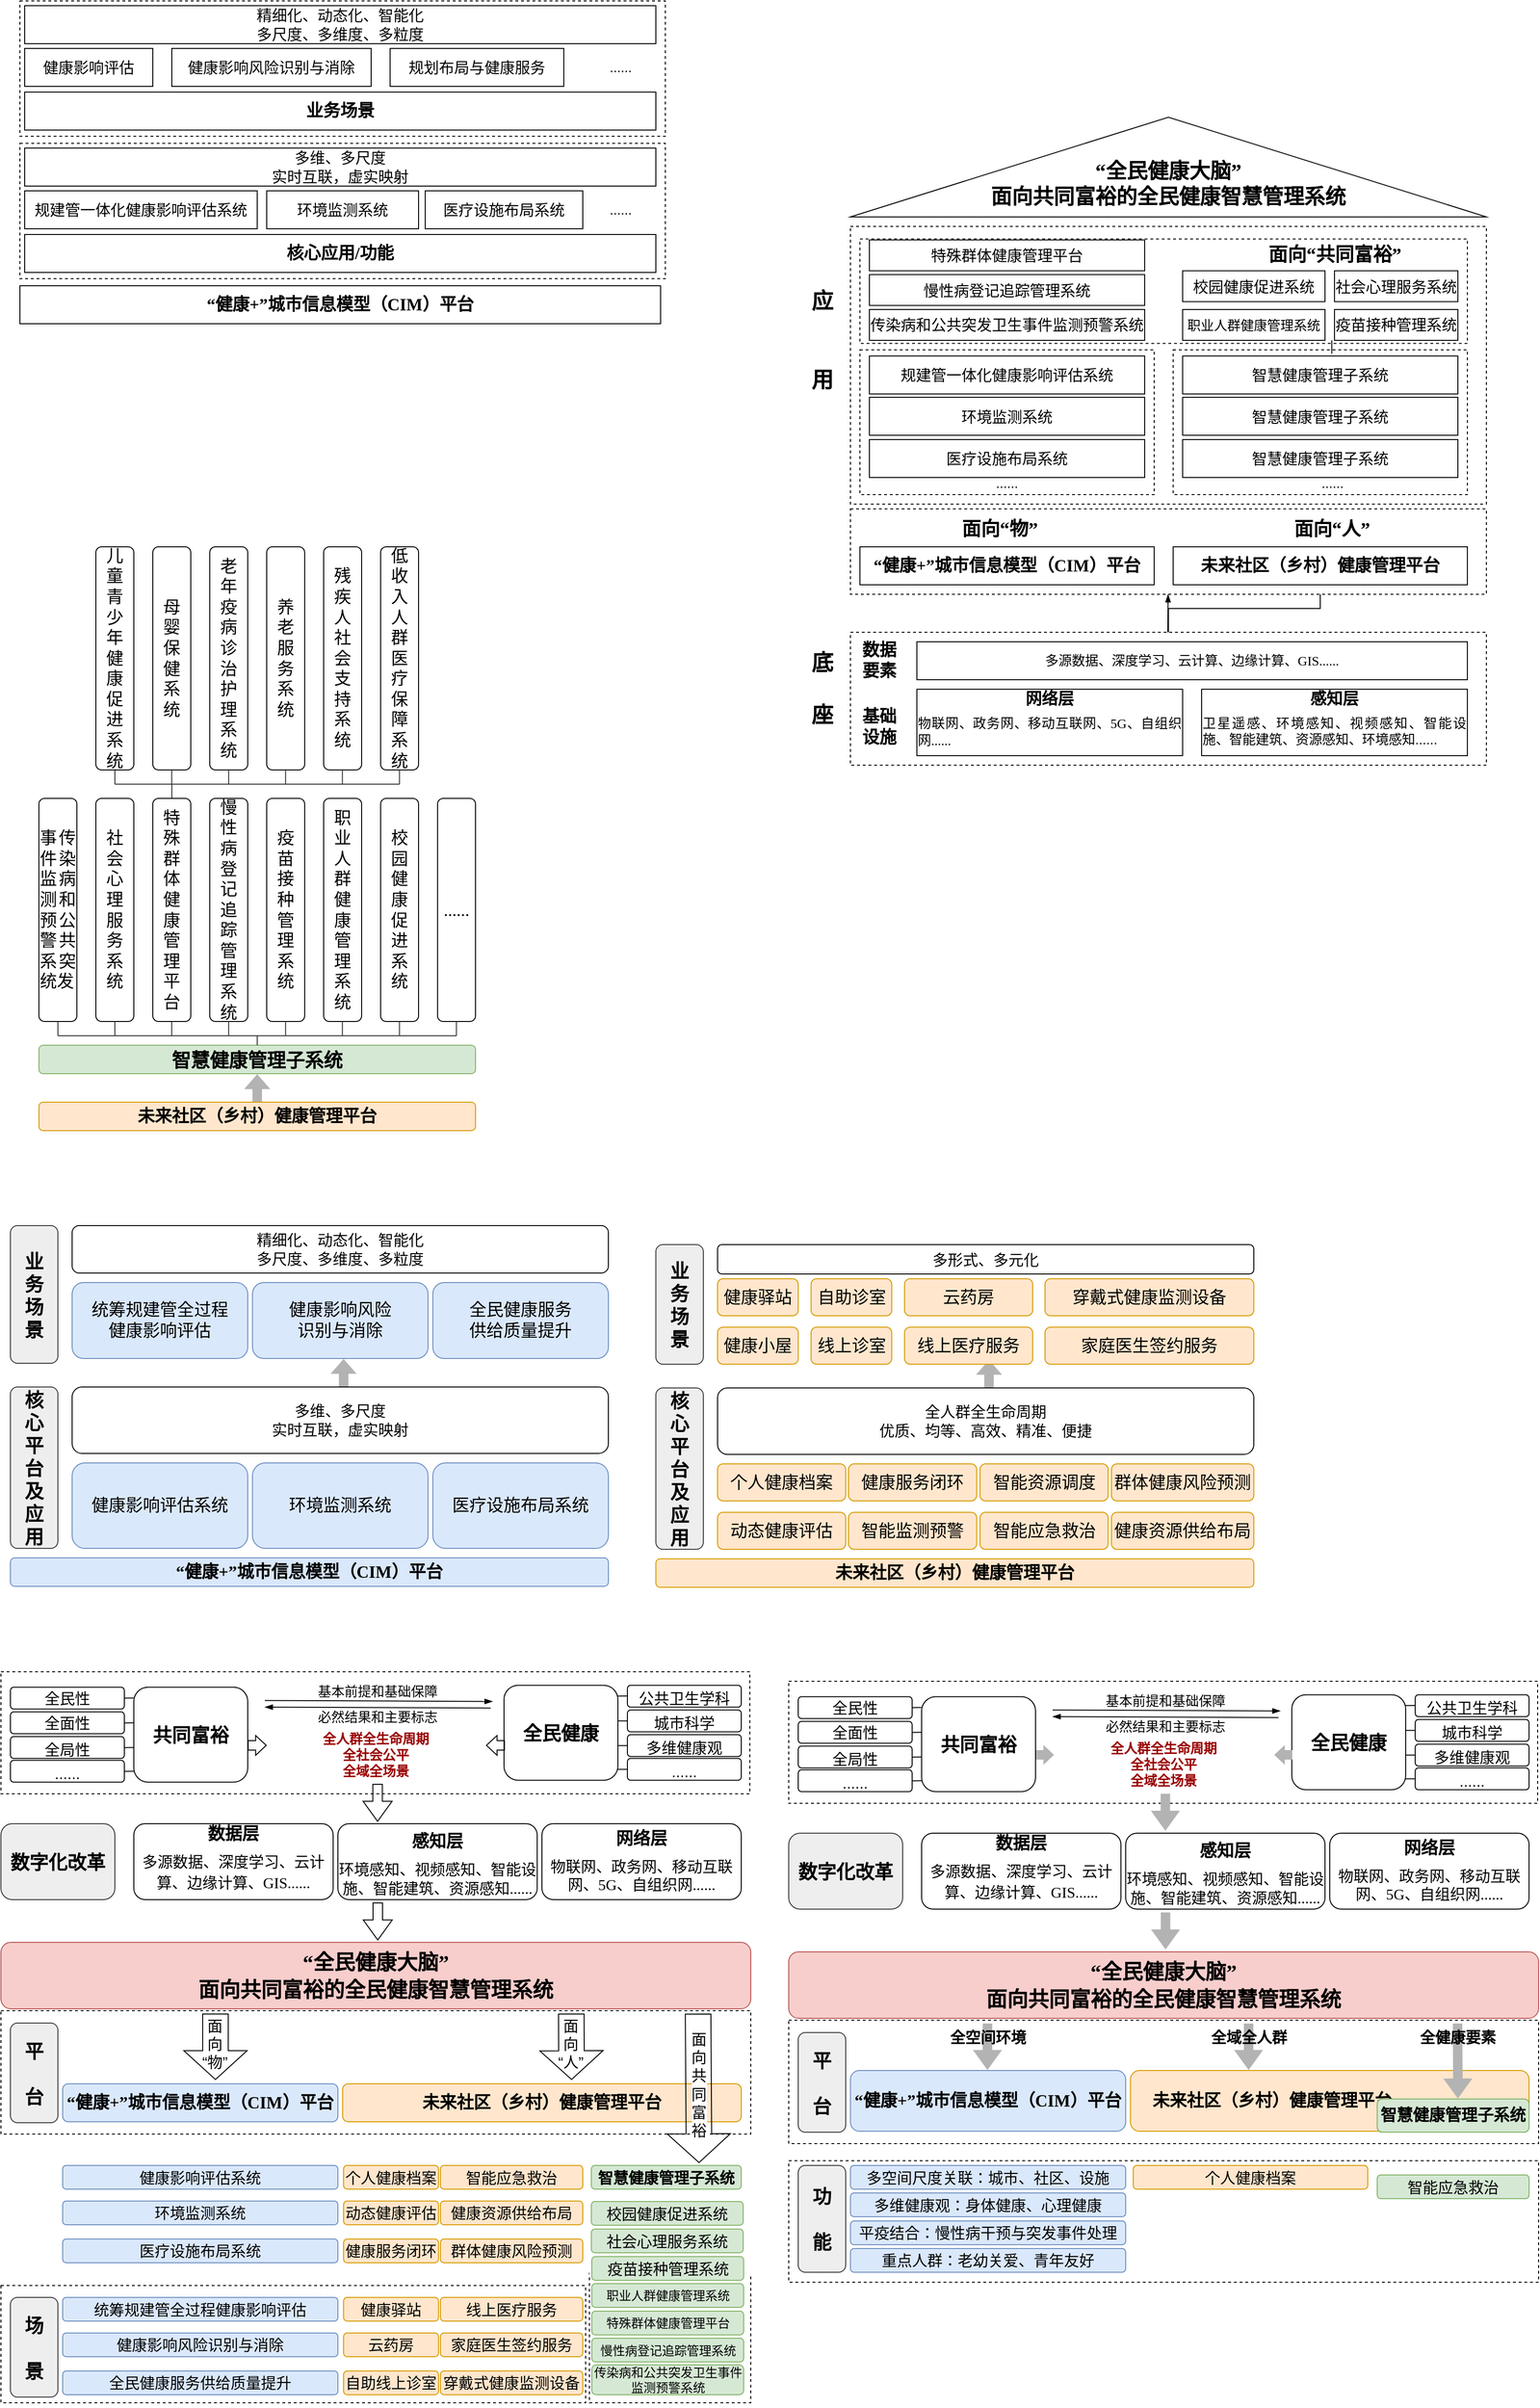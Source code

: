 <mxfile version="20.2.2" type="github">
  <diagram id="EkfMXQTPPP1aql3WqCzR" name="第 1 页">
    <mxGraphModel dx="1289" dy="2579" grid="1" gridSize="10" guides="1" tooltips="1" connect="1" arrows="1" fold="1" page="1" pageScale="1" pageWidth="827" pageHeight="1169" math="0" shadow="0">
      <root>
        <mxCell id="0" />
        <mxCell id="1" parent="0" />
        <mxCell id="FTu80h2OptPlrhomaPlD-124" style="edgeStyle=orthogonalEdgeStyle;rounded=0;orthogonalLoop=1;jettySize=auto;html=1;exitX=0.817;exitY=0.995;exitDx=0;exitDy=0;exitPerimeter=0;labelBackgroundColor=#FFFFFF;fontSize=16;endArrow=none;endFill=0;strokeWidth=1;entryX=1;entryY=1;entryDx=0;entryDy=0;entryPerimeter=0;dashed=1;" parent="1" edge="1">
          <mxGeometry relative="1" as="geometry">
            <mxPoint x="-20.0" y="654.0" as="targetPoint" />
            <mxPoint x="-164.57" y="653.36" as="sourcePoint" />
            <Array as="points">
              <mxPoint x="-190" y="653" />
              <mxPoint x="-190" y="790" />
              <mxPoint x="-20" y="790" />
            </Array>
          </mxGeometry>
        </mxCell>
        <mxCell id="FTu80h2OptPlrhomaPlD-49" value="" style="rounded=0;whiteSpace=wrap;html=1;dashed=1;strokeWidth=1;fillColor=none;" parent="1" vertex="1">
          <mxGeometry x="-810" y="377" width="790" height="130" as="geometry" />
        </mxCell>
        <mxCell id="FTu80h2OptPlrhomaPlD-41" value="" style="rounded=0;whiteSpace=wrap;html=1;fontSize=16;labelBackgroundColor=none;fillColor=none;dashed=1;" parent="1" vertex="1">
          <mxGeometry x="-810" y="20" width="789" height="128.5" as="geometry" />
        </mxCell>
        <mxCell id="FTu80h2OptPlrhomaPlD-68" value="" style="edgeStyle=orthogonalEdgeStyle;rounded=0;orthogonalLoop=1;jettySize=auto;html=1;fontSize=16;endArrow=blockThin;endFill=1;strokeWidth=1;" parent="1" source="DGDh14NJLm0COKoOLR8l-1" target="DGDh14NJLm0COKoOLR8l-10" edge="1">
          <mxGeometry relative="1" as="geometry" />
        </mxCell>
        <mxCell id="DGDh14NJLm0COKoOLR8l-1" value="" style="rounded=0;whiteSpace=wrap;html=1;dashed=1;strokeWidth=1;" parent="1" vertex="1">
          <mxGeometry x="85" y="-1075" width="670" height="140" as="geometry" />
        </mxCell>
        <mxCell id="DGDh14NJLm0COKoOLR8l-3" value="基础&lt;br style=&quot;font-size: 18px;&quot;&gt;设施" style="text;html=1;align=center;verticalAlign=middle;resizable=0;points=[];autosize=1;strokeColor=none;fillColor=none;fontStyle=1;fontSize=18;" parent="1" vertex="1">
          <mxGeometry x="85" y="-1005" width="60" height="60" as="geometry" />
        </mxCell>
        <mxCell id="DGDh14NJLm0COKoOLR8l-4" value="数据&lt;br&gt;要素" style="text;html=1;align=center;verticalAlign=middle;resizable=0;points=[];autosize=1;strokeColor=none;fillColor=none;fontStyle=1;fontSize=18;" parent="1" vertex="1">
          <mxGeometry x="85" y="-1075" width="60" height="60" as="geometry" />
        </mxCell>
        <mxCell id="DGDh14NJLm0COKoOLR8l-5" value="&lt;font style=&quot;font-size: 23px;&quot;&gt;底&lt;br&gt;&lt;br&gt;座&lt;/font&gt;" style="text;html=1;align=center;verticalAlign=middle;resizable=0;points=[];autosize=1;strokeColor=none;fillColor=none;fontStyle=1;fontSize=18;" parent="1" vertex="1">
          <mxGeometry x="30" y="-1065" width="50" height="100" as="geometry" />
        </mxCell>
        <mxCell id="DGDh14NJLm0COKoOLR8l-6" value="&lt;b&gt;&lt;font style=&quot;font-size: 17px;&quot;&gt;感知层&lt;/font&gt;&lt;/b&gt;&lt;br&gt;&lt;h3 style=&quot;margin-top: 5pt; margin-bottom: 5pt; text-align: justify; font-size: 14px;&quot;&gt;&lt;span style=&quot;font-weight: normal;&quot;&gt;卫星遥感、环境感知、视频感知、智能设施、智能建筑、资源感知、环境感知......&lt;/span&gt;&lt;b style=&quot;font-family: 等线;&quot;&gt;&lt;/b&gt;&lt;/h3&gt;" style="rounded=0;whiteSpace=wrap;html=1;strokeWidth=1;" parent="1" vertex="1">
          <mxGeometry x="455" y="-1015" width="280" height="70" as="geometry" />
        </mxCell>
        <mxCell id="DGDh14NJLm0COKoOLR8l-7" value="&lt;p class=&quot;MsoNormal&quot; style=&quot;font-size: 14px;&quot;&gt;&lt;span style=&quot;font-size: 14px;&quot;&gt;&lt;font face=&quot;等线&quot; style=&quot;font-size: 14px;&quot;&gt;多源数据、深度学习、云计算、边缘计算、&lt;/font&gt;&lt;font face=&quot;等线&quot; style=&quot;font-size: 14px;&quot;&gt;GIS......&lt;/font&gt;&lt;/span&gt;&lt;span style=&quot;font-size: 14px;&quot;&gt;&lt;/span&gt;&lt;/p&gt;" style="rounded=0;whiteSpace=wrap;html=1;strokeWidth=1;fontSize=14;" parent="1" vertex="1">
          <mxGeometry x="155" y="-1065" width="580" height="40" as="geometry" />
        </mxCell>
        <mxCell id="DGDh14NJLm0COKoOLR8l-8" value="" style="rounded=0;whiteSpace=wrap;html=1;dashed=1;strokeWidth=1;" parent="1" vertex="1">
          <mxGeometry x="85" y="-1205" width="670" height="90" as="geometry" />
        </mxCell>
        <mxCell id="DGDh14NJLm0COKoOLR8l-9" value="&lt;h3 style=&quot;margin-top: 5pt; margin-bottom: 5pt; text-align: justify; font-family: 等线; font-size: 13.5pt;&quot;&gt;&lt;b&gt;“健康+”城市信息模型（CIM）平台&lt;/b&gt;&lt;b&gt;&lt;/b&gt;&lt;/h3&gt;" style="rounded=0;whiteSpace=wrap;html=1;strokeWidth=1;" parent="1" vertex="1">
          <mxGeometry x="95" y="-1165" width="310" height="40" as="geometry" />
        </mxCell>
        <mxCell id="DGDh14NJLm0COKoOLR8l-10" value="&lt;p style=&quot;margin: 0pt 0pt 0.0pt; text-align: justify; font-family: &amp;quot;Times New Roman&amp;quot;;&quot; class=&quot;MsoNormal&quot;&gt;&lt;span style=&quot;font-family: 宋体;&quot;&gt;&lt;font style=&quot;font-size: 18px;&quot;&gt;&lt;b&gt;未来社区（乡村）健康管理平台&lt;/b&gt;&lt;/font&gt;&lt;/span&gt;&lt;/p&gt;" style="rounded=0;whiteSpace=wrap;html=1;strokeWidth=1;" parent="1" vertex="1">
          <mxGeometry x="425" y="-1165" width="310" height="40" as="geometry" />
        </mxCell>
        <mxCell id="DGDh14NJLm0COKoOLR8l-12" value="" style="endArrow=blockThin;html=1;rounded=0;fontSize=14;endFill=1;" parent="1" edge="1">
          <mxGeometry width="50" height="50" relative="1" as="geometry">
            <mxPoint x="419.41" y="-1075" as="sourcePoint" />
            <mxPoint x="419.7" y="-1115" as="targetPoint" />
          </mxGeometry>
        </mxCell>
        <mxCell id="DGDh14NJLm0COKoOLR8l-15" value="" style="rounded=0;whiteSpace=wrap;html=1;dashed=1;strokeWidth=1;" parent="1" vertex="1">
          <mxGeometry x="85" y="-1502.5" width="670" height="292.5" as="geometry" />
        </mxCell>
        <mxCell id="DGDh14NJLm0COKoOLR8l-17" value="&lt;p style=&quot;margin: 0pt 0pt 0.0pt; text-align: justify; font-family: &amp;quot;Times New Roman&amp;quot;; font-size: 10.5pt;&quot; class=&quot;MsoNormal&quot;&gt;&lt;br&gt;&lt;/p&gt;" style="triangle;whiteSpace=wrap;html=1;fontSize=14;strokeWidth=1;rotation=-90;" parent="1" vertex="1">
          <mxGeometry x="367.5" y="-1900" width="105" height="670" as="geometry" />
        </mxCell>
        <mxCell id="DGDh14NJLm0COKoOLR8l-18" value="&lt;font style=&quot;font-size: 22px;&quot;&gt;&lt;b style=&quot;font-size: 22px;&quot;&gt;&lt;span style=&quot;text-align: justify; font-family: 宋体; background-image: initial; background-position: initial; background-size: initial; background-repeat: initial; background-attachment: initial; background-origin: initial; background-clip: initial; font-size: 22px;&quot;&gt;&lt;font style=&quot;font-size: 22px;&quot; face=&quot;宋体&quot;&gt;“&lt;/font&gt;&lt;/span&gt;&lt;span style=&quot;text-align: justify; font-family: 宋体; background-image: initial; background-position: initial; background-size: initial; background-repeat: initial; background-attachment: initial; background-origin: initial; background-clip: initial; font-size: 22px;&quot;&gt;&lt;font style=&quot;font-size: 22px;&quot; face=&quot;宋体&quot;&gt;全民&lt;/font&gt;&lt;/span&gt;&lt;span style=&quot;text-align: justify; font-family: 宋体; background-image: initial; background-position: initial; background-size: initial; background-repeat: initial; background-attachment: initial; background-origin: initial; background-clip: initial; font-size: 22px;&quot;&gt;&lt;font style=&quot;font-size: 22px;&quot; face=&quot;宋体&quot;&gt;健康大脑&lt;/font&gt;&lt;/span&gt;&lt;span style=&quot;text-align: justify; font-family: 宋体; background-image: initial; background-position: initial; background-size: initial; background-repeat: initial; background-attachment: initial; background-origin: initial; background-clip: initial; font-size: 22px;&quot;&gt;&lt;font style=&quot;font-size: 22px;&quot; face=&quot;宋体&quot;&gt;”&lt;br style=&quot;font-size: 22px;&quot;&gt;&lt;/font&gt;&lt;/span&gt;&lt;span style=&quot;text-align: justify; font-family: 宋体; font-size: 22px;&quot;&gt;面向共同富裕的全民健康智慧管理系统&lt;/span&gt;&lt;/b&gt;&lt;/font&gt;" style="text;html=1;strokeColor=none;fillColor=none;align=center;verticalAlign=middle;whiteSpace=wrap;rounded=0;fontSize=22;" parent="1" vertex="1">
          <mxGeometry x="215" y="-1562.5" width="410" height="30" as="geometry" />
        </mxCell>
        <mxCell id="DGDh14NJLm0COKoOLR8l-21" value="&lt;span style=&quot;font-size: 23px;&quot;&gt;应&lt;br&gt;&lt;br&gt;&lt;br&gt;用&lt;/span&gt;" style="text;html=1;align=center;verticalAlign=middle;resizable=0;points=[];autosize=1;strokeColor=none;fillColor=none;fontStyle=1;fontSize=18;" parent="1" vertex="1">
          <mxGeometry x="30" y="-1442.5" width="50" height="120" as="geometry" />
        </mxCell>
        <mxCell id="DGDh14NJLm0COKoOLR8l-22" value="" style="rounded=0;whiteSpace=wrap;html=1;dashed=1;strokeWidth=1;" parent="1" vertex="1">
          <mxGeometry x="95" y="-1372.5" width="310" height="152.5" as="geometry" />
        </mxCell>
        <mxCell id="DGDh14NJLm0COKoOLR8l-23" value="" style="rounded=0;whiteSpace=wrap;html=1;dashed=1;strokeWidth=1;" parent="1" vertex="1">
          <mxGeometry x="425" y="-1372.5" width="310" height="152.5" as="geometry" />
        </mxCell>
        <mxCell id="DGDh14NJLm0COKoOLR8l-24" value="" style="rounded=0;whiteSpace=wrap;html=1;dashed=1;strokeWidth=1;" parent="1" vertex="1">
          <mxGeometry x="95" y="-1489.25" width="640" height="110" as="geometry" />
        </mxCell>
        <mxCell id="DGDh14NJLm0COKoOLR8l-25" value="&lt;div style=&quot;text-align: justify; font-size: 20px;&quot;&gt;&lt;span style=&quot;background-color: initial; font-size: 20px;&quot;&gt;&lt;font face=&quot;宋体&quot; style=&quot;font-size: 20px;&quot;&gt;&lt;b style=&quot;font-size: 20px;&quot;&gt;面向“物”&lt;/b&gt;&lt;/font&gt;&lt;/span&gt;&lt;/div&gt;" style="text;html=1;strokeColor=none;fillColor=none;align=center;verticalAlign=middle;whiteSpace=wrap;rounded=0;fontSize=20;" parent="1" vertex="1">
          <mxGeometry x="165" y="-1200" width="155" height="30" as="geometry" />
        </mxCell>
        <mxCell id="DGDh14NJLm0COKoOLR8l-26" value="&lt;div style=&quot;text-align: justify; font-size: 20px;&quot;&gt;&lt;span style=&quot;background-color: initial; font-size: 20px;&quot;&gt;&lt;font face=&quot;宋体&quot; style=&quot;font-size: 20px;&quot;&gt;&lt;b style=&quot;font-size: 20px;&quot;&gt;面向“人”&lt;/b&gt;&lt;/font&gt;&lt;/span&gt;&lt;/div&gt;" style="text;html=1;strokeColor=none;fillColor=none;align=center;verticalAlign=middle;whiteSpace=wrap;rounded=0;fontSize=20;" parent="1" vertex="1">
          <mxGeometry x="515" y="-1200" width="155" height="30" as="geometry" />
        </mxCell>
        <mxCell id="DGDh14NJLm0COKoOLR8l-27" value="&lt;div style=&quot;text-align: justify; font-size: 20px;&quot;&gt;&lt;span style=&quot;background-color: initial; font-size: 20px;&quot;&gt;&lt;font face=&quot;宋体&quot; style=&quot;font-size: 20px;&quot;&gt;&lt;b style=&quot;font-size: 20px;&quot;&gt;面向“共同富裕”&lt;/b&gt;&lt;/font&gt;&lt;/span&gt;&lt;/div&gt;" style="text;html=1;strokeColor=none;fillColor=none;align=center;verticalAlign=middle;whiteSpace=wrap;rounded=0;fontSize=20;" parent="1" vertex="1">
          <mxGeometry x="517.5" y="-1489.25" width="155" height="30" as="geometry" />
        </mxCell>
        <mxCell id="DGDh14NJLm0COKoOLR8l-28" value="&lt;b&gt;&lt;font style=&quot;font-size: 17px;&quot;&gt;网络层&lt;/font&gt;&lt;/b&gt;&lt;br&gt;&lt;h3 style=&quot;margin-top: 5pt; margin-bottom: 5pt; text-align: justify; font-size: 14px;&quot;&gt;&lt;span style=&quot;font-weight: normal;&quot;&gt;物联网、政务网、移动互联网、&lt;span style=&quot;font-family: 等线; font-size: 10.5pt; background-color: initial;&quot;&gt;5&lt;/span&gt;&lt;span style=&quot;font-family: 等线; font-size: 10.5pt; background-color: initial;&quot;&gt;G、自组织网&lt;/span&gt;&lt;span style=&quot;font-family: 等线; font-size: 10.5pt; background-color: initial;&quot;&gt;......&lt;/span&gt;&lt;/span&gt;&lt;/h3&gt;&lt;p style=&quot;margin: 0pt 0pt 0.0pt; text-align: justify; font-family: 等线; font-size: 10.5pt;&quot; class=&quot;MsoNormal&quot;&gt;&lt;span style=&quot;font-size: 10.5pt;&quot;&gt;&lt;/span&gt;&lt;/p&gt;" style="rounded=0;whiteSpace=wrap;html=1;strokeWidth=1;" parent="1" vertex="1">
          <mxGeometry x="155" y="-1015" width="280" height="70" as="geometry" />
        </mxCell>
        <mxCell id="DGDh14NJLm0COKoOLR8l-29" value="&lt;p style=&quot;margin: 0pt 0pt 0.0pt; text-align: justify; font-family: &amp;quot;Times New Roman&amp;quot;; font-size: 10.5pt;&quot; class=&quot;MsoNormal&quot;&gt;&lt;span style=&quot;font-family: 宋体; letter-spacing: 0pt; font-size: 10.5pt; background: rgb(255, 255, 255);&quot;&gt;&lt;font style=&quot;font-size: 16px;&quot; face=&quot;宋体&quot;&gt;规建管一体化健康影响评估系统&lt;/font&gt;&lt;/span&gt;&lt;/p&gt;" style="rounded=0;whiteSpace=wrap;html=1;labelBackgroundColor=none;fontFamily=Helvetica;fontSize=16;strokeWidth=1;horizontal=1;" parent="1" vertex="1">
          <mxGeometry x="105" y="-1366" width="290" height="40" as="geometry" />
        </mxCell>
        <mxCell id="DGDh14NJLm0COKoOLR8l-30" value="&lt;p style=&quot;margin: 0pt 0pt 0.0pt; text-align: justify; font-family: &amp;quot;Times New Roman&amp;quot;; font-size: 16px;&quot; class=&quot;MsoNormal&quot;&gt;&lt;span style=&quot;font-family: 宋体; letter-spacing: 0pt; font-size: 16px; background: rgb(255, 255, 255);&quot;&gt;&lt;font face=&quot;宋体&quot; style=&quot;font-size: 16px;&quot;&gt;环境监测系统&lt;/font&gt;&lt;/span&gt;&lt;/p&gt;" style="rounded=0;whiteSpace=wrap;html=1;labelBackgroundColor=none;fontFamily=Helvetica;fontSize=16;strokeWidth=1;horizontal=1;fontColor=#000000;" parent="1" vertex="1">
          <mxGeometry x="105" y="-1322.5" width="290" height="40" as="geometry" />
        </mxCell>
        <mxCell id="DGDh14NJLm0COKoOLR8l-31" value="&lt;p style=&quot;margin: 0pt 0pt 0.0pt; text-align: justify;&quot; class=&quot;MsoNormal&quot;&gt;&lt;font face=&quot;宋体&quot;&gt;医疗设施布局系统&lt;/font&gt;&lt;br&gt;&lt;/p&gt;" style="rounded=0;whiteSpace=wrap;html=1;labelBackgroundColor=none;fontFamily=Helvetica;fontSize=16;strokeWidth=1;horizontal=1;" parent="1" vertex="1">
          <mxGeometry x="105" y="-1278" width="290" height="40" as="geometry" />
        </mxCell>
        <mxCell id="DGDh14NJLm0COKoOLR8l-40" value="&lt;p style=&quot;margin: 0pt 0pt 0.0pt; text-align: justify;&quot; class=&quot;MsoNormal&quot;&gt;&lt;font face=&quot;宋体&quot;&gt;智慧健康管理子系统&lt;/font&gt;&lt;br&gt;&lt;/p&gt;" style="rounded=0;whiteSpace=wrap;html=1;labelBackgroundColor=none;fontFamily=Helvetica;fontSize=16;strokeWidth=1;horizontal=1;" parent="1" vertex="1">
          <mxGeometry x="435" y="-1366" width="290" height="40" as="geometry" />
        </mxCell>
        <mxCell id="DGDh14NJLm0COKoOLR8l-41" value="" style="endArrow=none;html=1;rounded=0;fontFamily=Helvetica;fontSize=14;fontColor=#000000;" parent="1" edge="1">
          <mxGeometry width="50" height="50" relative="1" as="geometry">
            <mxPoint x="592.16" y="-1368.5" as="sourcePoint" />
            <mxPoint x="592.16" y="-1382.5" as="targetPoint" />
          </mxGeometry>
        </mxCell>
        <mxCell id="DGDh14NJLm0COKoOLR8l-42" value="&lt;p style=&quot;text-align: start;&quot; class=&quot;15&quot;&gt;&lt;font style=&quot;font-size: 16px;&quot; face=&quot;等线&quot;&gt;慢性病登记追踪管理系统&lt;/font&gt;&lt;br&gt;&lt;/p&gt;" style="rounded=0;whiteSpace=wrap;html=1;labelBackgroundColor=none;fontFamily=Helvetica;fontSize=16;strokeWidth=1;horizontal=1;" parent="1" vertex="1">
          <mxGeometry x="105" y="-1451.75" width="290" height="32.5" as="geometry" />
        </mxCell>
        <mxCell id="DGDh14NJLm0COKoOLR8l-49" value="&lt;p style=&quot;margin: 0pt 0pt 0.0pt; text-align: justify;&quot; class=&quot;MsoNormal&quot;&gt;&lt;font face=&quot;宋体&quot;&gt;智慧健康管理子系统&lt;/font&gt;&lt;br&gt;&lt;/p&gt;" style="rounded=0;whiteSpace=wrap;html=1;labelBackgroundColor=none;fontFamily=Helvetica;fontSize=16;strokeWidth=1;horizontal=1;" parent="1" vertex="1">
          <mxGeometry x="435" y="-1322.5" width="290" height="40" as="geometry" />
        </mxCell>
        <mxCell id="DGDh14NJLm0COKoOLR8l-50" value="&lt;p style=&quot;margin: 0pt 0pt 0.0pt; text-align: justify;&quot; class=&quot;MsoNormal&quot;&gt;&lt;font face=&quot;宋体&quot;&gt;智慧健康管理子系统&lt;/font&gt;&lt;br&gt;&lt;/p&gt;" style="rounded=0;whiteSpace=wrap;html=1;labelBackgroundColor=none;fontFamily=Helvetica;fontSize=16;strokeWidth=1;horizontal=1;" parent="1" vertex="1">
          <mxGeometry x="435" y="-1278" width="290" height="40" as="geometry" />
        </mxCell>
        <mxCell id="DGDh14NJLm0COKoOLR8l-51" value="......" style="text;html=1;strokeColor=none;fillColor=none;align=center;verticalAlign=middle;whiteSpace=wrap;rounded=0;labelBackgroundColor=none;fontFamily=Helvetica;fontSize=14;fontColor=#000000;" parent="1" vertex="1">
          <mxGeometry x="220" y="-1247" width="60" height="30" as="geometry" />
        </mxCell>
        <mxCell id="DGDh14NJLm0COKoOLR8l-52" value="......" style="text;html=1;strokeColor=none;fillColor=none;align=center;verticalAlign=middle;whiteSpace=wrap;rounded=0;labelBackgroundColor=none;fontFamily=Helvetica;fontSize=14;fontColor=#000000;" parent="1" vertex="1">
          <mxGeometry x="562.5" y="-1247" width="60" height="30" as="geometry" />
        </mxCell>
        <mxCell id="DGDh14NJLm0COKoOLR8l-53" value="&lt;p style=&quot;margin: 0pt 0pt 0.0pt; text-align: justify;&quot; class=&quot;MsoNormal&quot;&gt;&lt;font face=&quot;宋体&quot;&gt;社会心理服务系统&lt;/font&gt;&lt;br&gt;&lt;/p&gt;" style="rounded=0;whiteSpace=wrap;html=1;labelBackgroundColor=none;fontFamily=Helvetica;fontSize=16;strokeWidth=1;horizontal=1;" parent="1" vertex="1">
          <mxGeometry x="595" y="-1455.75" width="130" height="32.5" as="geometry" />
        </mxCell>
        <mxCell id="DGDh14NJLm0COKoOLR8l-54" value="&lt;p style=&quot;margin: 0pt 0pt 0.0pt; text-align: justify;&quot; class=&quot;MsoNormal&quot;&gt;&lt;span style=&quot;font-family: 宋体;&quot;&gt;传染病和公共突发卫生事件监测预警系统&lt;/span&gt;&lt;br&gt;&lt;/p&gt;" style="rounded=0;whiteSpace=wrap;html=1;labelBackgroundColor=none;fontFamily=Helvetica;fontSize=16;strokeWidth=1;horizontal=1;" parent="1" vertex="1">
          <mxGeometry x="105" y="-1415" width="290" height="32.5" as="geometry" />
        </mxCell>
        <mxCell id="DGDh14NJLm0COKoOLR8l-55" value="&lt;p style=&quot;margin: 0pt 0pt 0.0pt; text-align: justify;&quot; class=&quot;MsoNormal&quot;&gt;&lt;font face=&quot;宋体&quot;&gt;校园健康促进系统&lt;/font&gt;&lt;br&gt;&lt;/p&gt;" style="rounded=0;whiteSpace=wrap;html=1;labelBackgroundColor=none;fontFamily=Helvetica;fontSize=16;strokeWidth=1;horizontal=1;" parent="1" vertex="1">
          <mxGeometry x="435" y="-1455.75" width="150" height="32.5" as="geometry" />
        </mxCell>
        <mxCell id="DGDh14NJLm0COKoOLR8l-56" value="&lt;p style=&quot;margin: 0pt 0pt 0.0pt; text-align: justify;&quot; class=&quot;MsoNormal&quot;&gt;&lt;span style=&quot;font-family: 宋体;&quot;&gt;特殊群体健康管理平台&lt;/span&gt;&lt;br&gt;&lt;/p&gt;" style="rounded=0;whiteSpace=wrap;html=1;labelBackgroundColor=none;fontFamily=Helvetica;fontSize=16;strokeWidth=1;horizontal=1;" parent="1" vertex="1">
          <mxGeometry x="105" y="-1488.25" width="290" height="32.5" as="geometry" />
        </mxCell>
        <mxCell id="DGDh14NJLm0COKoOLR8l-57" value="&lt;p style=&quot;margin: 0pt 0pt 0.0pt; text-align: justify;&quot; class=&quot;MsoNormal&quot;&gt;&lt;font style=&quot;font-size: 16px;&quot; face=&quot;宋体&quot;&gt;疫苗接种管理系统&lt;/font&gt;&lt;br&gt;&lt;/p&gt;" style="rounded=0;whiteSpace=wrap;html=1;labelBackgroundColor=none;fontFamily=Helvetica;fontSize=16;strokeWidth=1;horizontal=1;" parent="1" vertex="1">
          <mxGeometry x="595" y="-1415" width="130" height="32.5" as="geometry" />
        </mxCell>
        <mxCell id="DGDh14NJLm0COKoOLR8l-58" value="&lt;p style=&quot;font-size: medium; text-align: start;&quot; class=&quot;15&quot;&gt;&lt;span style=&quot;font-family: 等线; font-size: 10.5pt;&quot;&gt;职业人群健康管理系统&lt;/span&gt;&lt;span style=&quot;font-family: 等线; font-size: 10.5pt;&quot;&gt;&lt;/span&gt;&lt;/p&gt;" style="rounded=0;whiteSpace=wrap;html=1;labelBackgroundColor=none;fontFamily=Helvetica;fontSize=16;strokeWidth=1;horizontal=1;" parent="1" vertex="1">
          <mxGeometry x="435" y="-1415" width="150" height="32.5" as="geometry" />
        </mxCell>
        <mxCell id="DGDh14NJLm0COKoOLR8l-59" value="&lt;h3 style=&quot;margin-top: 5pt; margin-bottom: 5pt; text-align: justify; font-family: 等线; font-size: 13.5pt;&quot;&gt;&lt;b&gt;“健康+”城市信息模型（CIM）平台&lt;/b&gt;&lt;b&gt;&lt;/b&gt;&lt;/h3&gt;" style="rounded=0;whiteSpace=wrap;html=1;strokeWidth=1;" parent="1" vertex="1">
          <mxGeometry x="-790" y="-1440" width="675" height="40" as="geometry" />
        </mxCell>
        <mxCell id="DGDh14NJLm0COKoOLR8l-60" value="" style="rounded=0;whiteSpace=wrap;html=1;dashed=1;strokeWidth=1;" parent="1" vertex="1">
          <mxGeometry x="-790" y="-1590" width="680" height="142.5" as="geometry" />
        </mxCell>
        <mxCell id="DGDh14NJLm0COKoOLR8l-61" value="&lt;div style=&quot;text-align: justify;&quot;&gt;&lt;span style=&quot;background-color: initial; font-size: 18px;&quot;&gt;&lt;font face=&quot;等线&quot;&gt;&lt;b&gt;核心应用/功能&lt;/b&gt;&lt;/font&gt;&lt;/span&gt;&lt;/div&gt;" style="rounded=0;whiteSpace=wrap;html=1;strokeWidth=1;" parent="1" vertex="1">
          <mxGeometry x="-785" y="-1494" width="665" height="40" as="geometry" />
        </mxCell>
        <mxCell id="DGDh14NJLm0COKoOLR8l-62" value="&lt;p style=&quot;margin: 0pt 0pt 0.0pt; text-align: justify; font-family: &amp;quot;Times New Roman&amp;quot;; font-size: 10.5pt;&quot; class=&quot;MsoNormal&quot;&gt;&lt;span style=&quot;font-family: 宋体; letter-spacing: 0pt; font-size: 10.5pt; background: rgb(255, 255, 255);&quot;&gt;&lt;font style=&quot;font-size: 16px;&quot; face=&quot;宋体&quot;&gt;规建管一体化健康影响评估系统&lt;/font&gt;&lt;/span&gt;&lt;/p&gt;" style="rounded=0;whiteSpace=wrap;html=1;labelBackgroundColor=none;fontFamily=Helvetica;fontSize=16;strokeWidth=1;horizontal=1;" parent="1" vertex="1">
          <mxGeometry x="-785" y="-1540" width="245" height="40" as="geometry" />
        </mxCell>
        <mxCell id="DGDh14NJLm0COKoOLR8l-63" value="&lt;p style=&quot;margin: 0pt 0pt 0.0pt; text-align: justify; font-family: &amp;quot;Times New Roman&amp;quot;; font-size: 16px;&quot; class=&quot;MsoNormal&quot;&gt;&lt;span style=&quot;font-family: 宋体; letter-spacing: 0pt; font-size: 16px; background: rgb(255, 255, 255);&quot;&gt;&lt;font face=&quot;宋体&quot; style=&quot;font-size: 16px;&quot;&gt;环境监测系统&lt;/font&gt;&lt;/span&gt;&lt;/p&gt;" style="rounded=0;whiteSpace=wrap;html=1;labelBackgroundColor=none;fontFamily=Helvetica;fontSize=16;strokeWidth=1;horizontal=1;fontColor=#000000;" parent="1" vertex="1">
          <mxGeometry x="-530" y="-1540" width="160" height="40" as="geometry" />
        </mxCell>
        <mxCell id="DGDh14NJLm0COKoOLR8l-64" value="&lt;p style=&quot;margin: 0pt 0pt 0.0pt; text-align: justify;&quot; class=&quot;MsoNormal&quot;&gt;&lt;font face=&quot;宋体&quot;&gt;医疗设施布局系统&lt;/font&gt;&lt;br&gt;&lt;/p&gt;" style="rounded=0;whiteSpace=wrap;html=1;labelBackgroundColor=none;fontFamily=Helvetica;fontSize=16;strokeWidth=1;horizontal=1;" parent="1" vertex="1">
          <mxGeometry x="-363" y="-1540" width="166" height="40" as="geometry" />
        </mxCell>
        <mxCell id="DGDh14NJLm0COKoOLR8l-65" value="......" style="text;html=1;strokeColor=none;fillColor=none;align=center;verticalAlign=middle;whiteSpace=wrap;rounded=0;labelBackgroundColor=none;fontFamily=Helvetica;fontSize=14;fontColor=#000000;" parent="1" vertex="1">
          <mxGeometry x="-187.5" y="-1535" width="60" height="30" as="geometry" />
        </mxCell>
        <mxCell id="DGDh14NJLm0COKoOLR8l-66" value="&lt;p style=&quot;margin: 0pt 0pt 0.0pt;&quot; class=&quot;MsoNormal&quot;&gt;&lt;span style=&quot;font-family: 宋体; font-size: 12pt; background-color: initial;&quot;&gt;多维、多尺度&lt;/span&gt;&lt;/p&gt;&lt;p style=&quot;margin: 0pt 0pt 0.0pt;&quot; class=&quot;MsoNormal&quot;&gt;&lt;font face=&quot;宋体&quot;&gt;实时互联，虚实映射&lt;/font&gt;&lt;br&gt;&lt;/p&gt;" style="rounded=0;whiteSpace=wrap;html=1;labelBackgroundColor=none;fontFamily=Helvetica;fontSize=16;strokeWidth=1;horizontal=1;fontColor=#000000;" parent="1" vertex="1">
          <mxGeometry x="-785" y="-1585" width="665" height="40" as="geometry" />
        </mxCell>
        <mxCell id="DGDh14NJLm0COKoOLR8l-73" value="" style="rounded=0;whiteSpace=wrap;html=1;dashed=1;strokeWidth=1;" parent="1" vertex="1">
          <mxGeometry x="-790" y="-1740" width="680" height="142.5" as="geometry" />
        </mxCell>
        <mxCell id="DGDh14NJLm0COKoOLR8l-74" value="&lt;div style=&quot;text-align: justify;&quot;&gt;&lt;span style=&quot;background-color: initial; font-size: 18px;&quot;&gt;&lt;font face=&quot;等线&quot;&gt;&lt;b&gt;业务场景&lt;/b&gt;&lt;/font&gt;&lt;/span&gt;&lt;/div&gt;" style="rounded=0;whiteSpace=wrap;html=1;strokeWidth=1;" parent="1" vertex="1">
          <mxGeometry x="-785" y="-1644" width="665" height="40" as="geometry" />
        </mxCell>
        <mxCell id="DGDh14NJLm0COKoOLR8l-75" value="&lt;p style=&quot;margin: 0pt 0pt 0.0pt; text-align: justify;&quot; class=&quot;MsoNormal&quot;&gt;&lt;font face=&quot;宋体&quot;&gt;健康影响评估&lt;/font&gt;&lt;br&gt;&lt;/p&gt;" style="rounded=0;whiteSpace=wrap;html=1;labelBackgroundColor=none;fontFamily=Helvetica;fontSize=16;strokeWidth=1;horizontal=1;" parent="1" vertex="1">
          <mxGeometry x="-785" y="-1690" width="135" height="40" as="geometry" />
        </mxCell>
        <mxCell id="DGDh14NJLm0COKoOLR8l-76" value="&lt;p style=&quot;margin: 0pt 0pt 0.0pt; text-align: justify;&quot; class=&quot;MsoNormal&quot;&gt;&lt;font face=&quot;宋体&quot;&gt;健康影响风险&lt;/font&gt;&lt;span style=&quot;background-color: initial; font-family: 宋体;&quot;&gt;识别与消除&lt;/span&gt;&lt;/p&gt;" style="rounded=0;whiteSpace=wrap;html=1;labelBackgroundColor=none;fontFamily=Helvetica;fontSize=16;strokeWidth=1;horizontal=1;fontColor=#000000;" parent="1" vertex="1">
          <mxGeometry x="-630" y="-1690" width="210" height="40" as="geometry" />
        </mxCell>
        <mxCell id="DGDh14NJLm0COKoOLR8l-77" value="&lt;p style=&quot;margin: 0pt 0pt 0.0pt; text-align: justify;&quot; class=&quot;MsoNormal&quot;&gt;&lt;font face=&quot;宋体&quot;&gt;规划布局与&lt;/font&gt;&lt;span style=&quot;background-color: initial; font-family: 宋体;&quot;&gt;健康服务&lt;/span&gt;&lt;/p&gt;" style="rounded=0;whiteSpace=wrap;html=1;labelBackgroundColor=none;fontFamily=Helvetica;fontSize=16;strokeWidth=1;horizontal=1;" parent="1" vertex="1">
          <mxGeometry x="-400" y="-1690" width="183" height="40" as="geometry" />
        </mxCell>
        <mxCell id="DGDh14NJLm0COKoOLR8l-78" value="......" style="text;html=1;strokeColor=none;fillColor=none;align=center;verticalAlign=middle;whiteSpace=wrap;rounded=0;labelBackgroundColor=none;fontFamily=Helvetica;fontSize=14;fontColor=#000000;" parent="1" vertex="1">
          <mxGeometry x="-187.5" y="-1685" width="60" height="30" as="geometry" />
        </mxCell>
        <mxCell id="DGDh14NJLm0COKoOLR8l-79" value="&lt;p style=&quot;margin: 0pt 0pt 0.0pt; text-align: justify;&quot; class=&quot;MsoNormal&quot;&gt;&lt;font face=&quot;宋体&quot;&gt;精细化、动态化、智能化&lt;/font&gt;&lt;/p&gt;&lt;p style=&quot;margin: 0pt 0pt 0.0pt; text-align: justify;&quot; class=&quot;MsoNormal&quot;&gt;&lt;font face=&quot;宋体&quot;&gt;多尺度、多维度、多粒度&lt;/font&gt;&lt;/p&gt;" style="rounded=0;whiteSpace=wrap;html=1;labelBackgroundColor=none;fontFamily=Helvetica;fontSize=16;strokeWidth=1;horizontal=1;fontColor=#000000;" parent="1" vertex="1">
          <mxGeometry x="-785" y="-1735" width="665" height="40" as="geometry" />
        </mxCell>
        <mxCell id="FTu80h2OptPlrhomaPlD-2" value="共同富裕" style="rounded=1;whiteSpace=wrap;html=1;fontSize=20;fontStyle=1;" parent="1" vertex="1">
          <mxGeometry x="-670" y="36.25" width="120" height="100" as="geometry" />
        </mxCell>
        <mxCell id="FTu80h2OptPlrhomaPlD-9" value="全民性" style="rounded=1;whiteSpace=wrap;html=1;fontSize=16;" parent="1" vertex="1">
          <mxGeometry x="-800" y="36.25" width="120" height="23" as="geometry" />
        </mxCell>
        <mxCell id="FTu80h2OptPlrhomaPlD-11" value="全民健康" style="rounded=1;whiteSpace=wrap;html=1;fontSize=20;fontStyle=1;" parent="1" vertex="1">
          <mxGeometry x="-280" y="34.25" width="120" height="100" as="geometry" />
        </mxCell>
        <mxCell id="FTu80h2OptPlrhomaPlD-12" value="" style="endArrow=blockThin;html=1;rounded=0;fontSize=24;endFill=1;" parent="1" edge="1">
          <mxGeometry width="50" height="50" relative="1" as="geometry">
            <mxPoint x="-532" y="50.25" as="sourcePoint" />
            <mxPoint x="-292" y="51.25" as="targetPoint" />
          </mxGeometry>
        </mxCell>
        <mxCell id="FTu80h2OptPlrhomaPlD-14" value="" style="endArrow=blockThin;html=1;rounded=0;fontSize=24;endFill=1;" parent="1" edge="1">
          <mxGeometry width="50" height="50" relative="1" as="geometry">
            <mxPoint x="-294" y="58.22" as="sourcePoint" />
            <mxPoint x="-532" y="57.25" as="targetPoint" />
          </mxGeometry>
        </mxCell>
        <mxCell id="FTu80h2OptPlrhomaPlD-15" value="&lt;b style=&quot;font-size: 22px;&quot;&gt;&lt;span style=&quot;text-align: justify; font-family: 宋体; background-image: initial; background-position: initial; background-size: initial; background-repeat: initial; background-attachment: initial; background-origin: initial; background-clip: initial;&quot;&gt;&lt;font face=&quot;宋体&quot;&gt;“&lt;/font&gt;&lt;/span&gt;&lt;span style=&quot;text-align: justify; font-family: 宋体; background-image: initial; background-position: initial; background-size: initial; background-repeat: initial; background-attachment: initial; background-origin: initial; background-clip: initial;&quot;&gt;&lt;font face=&quot;宋体&quot;&gt;全民&lt;/font&gt;&lt;/span&gt;&lt;span style=&quot;text-align: justify; font-family: 宋体; background-image: initial; background-position: initial; background-size: initial; background-repeat: initial; background-attachment: initial; background-origin: initial; background-clip: initial;&quot;&gt;&lt;font face=&quot;宋体&quot;&gt;健康大脑&lt;/font&gt;&lt;/span&gt;&lt;span style=&quot;text-align: justify; font-family: 宋体; background-image: initial; background-position: initial; background-size: initial; background-repeat: initial; background-attachment: initial; background-origin: initial; background-clip: initial;&quot;&gt;&lt;font face=&quot;宋体&quot;&gt;”&lt;br&gt;&lt;/font&gt;&lt;/span&gt;&lt;span style=&quot;text-align: justify; font-family: 宋体;&quot;&gt;面向共同富裕的全民健康智慧管理系统&lt;/span&gt;&lt;/b&gt;" style="rounded=1;whiteSpace=wrap;html=1;fontSize=24;fillColor=#f8cecc;strokeColor=#b85450;" parent="1" vertex="1">
          <mxGeometry x="-810" y="305" width="790" height="70" as="geometry" />
        </mxCell>
        <mxCell id="FTu80h2OptPlrhomaPlD-16" value="&lt;div style=&quot;text-align: justify; font-size: 20px;&quot;&gt;&lt;span style=&quot;background-color: initial; font-size: 20px;&quot;&gt;&lt;font face=&quot;宋体&quot; style=&quot;font-size: 20px;&quot;&gt;数字化改革&lt;/font&gt;&lt;/span&gt;&lt;/div&gt;" style="rounded=1;whiteSpace=wrap;html=1;fontSize=20;fontStyle=1;fillColor=#eeeeee;strokeColor=#36393d;" parent="1" vertex="1">
          <mxGeometry x="-810" y="180" width="120" height="80" as="geometry" />
        </mxCell>
        <mxCell id="FTu80h2OptPlrhomaPlD-19" value="全面性" style="rounded=1;whiteSpace=wrap;html=1;fontSize=16;" parent="1" vertex="1">
          <mxGeometry x="-800" y="62.25" width="120" height="23" as="geometry" />
        </mxCell>
        <mxCell id="FTu80h2OptPlrhomaPlD-20" value="&lt;font style=&quot;font-size: 16px;&quot;&gt;全局性&lt;/font&gt;" style="rounded=1;whiteSpace=wrap;html=1;fontSize=24;" parent="1" vertex="1">
          <mxGeometry x="-800" y="88.25" width="120" height="23" as="geometry" />
        </mxCell>
        <mxCell id="FTu80h2OptPlrhomaPlD-21" value="&lt;font style=&quot;font-size: 16px;&quot;&gt;......&lt;/font&gt;" style="rounded=1;whiteSpace=wrap;html=1;fontSize=24;" parent="1" vertex="1">
          <mxGeometry x="-800" y="113.25" width="120" height="23" as="geometry" />
        </mxCell>
        <mxCell id="FTu80h2OptPlrhomaPlD-22" value="&lt;font style=&quot;font-size: 16px;&quot;&gt;公共卫生学科&lt;/font&gt;" style="rounded=1;whiteSpace=wrap;html=1;fontSize=24;" parent="1" vertex="1">
          <mxGeometry x="-150" y="34.25" width="120" height="23" as="geometry" />
        </mxCell>
        <mxCell id="FTu80h2OptPlrhomaPlD-23" value="&lt;font style=&quot;font-size: 16px;&quot;&gt;城市科学&lt;/font&gt;" style="rounded=1;whiteSpace=wrap;html=1;fontSize=24;" parent="1" vertex="1">
          <mxGeometry x="-150" y="60.25" width="120" height="23" as="geometry" />
        </mxCell>
        <mxCell id="FTu80h2OptPlrhomaPlD-24" value="&lt;font style=&quot;font-size: 16px;&quot;&gt;多维健康观&lt;/font&gt;" style="rounded=1;whiteSpace=wrap;html=1;fontSize=24;" parent="1" vertex="1">
          <mxGeometry x="-150" y="86.25" width="120" height="23" as="geometry" />
        </mxCell>
        <mxCell id="FTu80h2OptPlrhomaPlD-25" value="&lt;font style=&quot;font-size: 16px;&quot;&gt;......&lt;/font&gt;" style="rounded=1;whiteSpace=wrap;html=1;fontSize=24;" parent="1" vertex="1">
          <mxGeometry x="-150" y="111.25" width="120" height="23" as="geometry" />
        </mxCell>
        <mxCell id="FTu80h2OptPlrhomaPlD-26" value="" style="endArrow=none;html=1;rounded=0;fontSize=16;exitX=0.998;exitY=0.114;exitDx=0;exitDy=0;exitPerimeter=0;" parent="1" source="FTu80h2OptPlrhomaPlD-11" edge="1">
          <mxGeometry width="50" height="50" relative="1" as="geometry">
            <mxPoint x="-160" y="46.25" as="sourcePoint" />
            <mxPoint x="-150" y="45.56" as="targetPoint" />
          </mxGeometry>
        </mxCell>
        <mxCell id="FTu80h2OptPlrhomaPlD-27" value="" style="endArrow=none;html=1;rounded=0;fontSize=16;exitX=0.998;exitY=0.114;exitDx=0;exitDy=0;exitPerimeter=0;" parent="1" edge="1">
          <mxGeometry width="50" height="50" relative="1" as="geometry">
            <mxPoint x="-160" y="71.79" as="sourcePoint" />
            <mxPoint x="-149.76" y="71.7" as="targetPoint" />
          </mxGeometry>
        </mxCell>
        <mxCell id="FTu80h2OptPlrhomaPlD-28" value="" style="endArrow=none;html=1;rounded=0;fontSize=16;exitX=0.998;exitY=0.114;exitDx=0;exitDy=0;exitPerimeter=0;" parent="1" edge="1">
          <mxGeometry width="50" height="50" relative="1" as="geometry">
            <mxPoint x="-160.24" y="97.79" as="sourcePoint" />
            <mxPoint x="-150" y="97.7" as="targetPoint" />
          </mxGeometry>
        </mxCell>
        <mxCell id="FTu80h2OptPlrhomaPlD-29" value="" style="endArrow=none;html=1;rounded=0;fontSize=16;exitX=0.998;exitY=0.114;exitDx=0;exitDy=0;exitPerimeter=0;" parent="1" edge="1">
          <mxGeometry width="50" height="50" relative="1" as="geometry">
            <mxPoint x="-160" y="122.79" as="sourcePoint" />
            <mxPoint x="-149.76" y="122.7" as="targetPoint" />
          </mxGeometry>
        </mxCell>
        <mxCell id="FTu80h2OptPlrhomaPlD-30" value="" style="endArrow=none;html=1;rounded=0;fontSize=16;exitX=0.998;exitY=0.114;exitDx=0;exitDy=0;exitPerimeter=0;" parent="1" edge="1">
          <mxGeometry width="50" height="50" relative="1" as="geometry">
            <mxPoint x="-680.48" y="47.72" as="sourcePoint" />
            <mxPoint x="-670.24" y="47.63" as="targetPoint" />
          </mxGeometry>
        </mxCell>
        <mxCell id="FTu80h2OptPlrhomaPlD-31" value="" style="endArrow=none;html=1;rounded=0;fontSize=16;exitX=0.998;exitY=0.114;exitDx=0;exitDy=0;exitPerimeter=0;" parent="1" edge="1">
          <mxGeometry width="50" height="50" relative="1" as="geometry">
            <mxPoint x="-680.24" y="73.86" as="sourcePoint" />
            <mxPoint x="-670" y="73.77" as="targetPoint" />
          </mxGeometry>
        </mxCell>
        <mxCell id="FTu80h2OptPlrhomaPlD-32" value="" style="endArrow=none;html=1;rounded=0;fontSize=16;exitX=0.998;exitY=0.114;exitDx=0;exitDy=0;exitPerimeter=0;" parent="1" edge="1">
          <mxGeometry width="50" height="50" relative="1" as="geometry">
            <mxPoint x="-680.48" y="99.86" as="sourcePoint" />
            <mxPoint x="-670.24" y="99.77" as="targetPoint" />
          </mxGeometry>
        </mxCell>
        <mxCell id="FTu80h2OptPlrhomaPlD-33" value="" style="endArrow=none;html=1;rounded=0;fontSize=16;exitX=0.998;exitY=0.114;exitDx=0;exitDy=0;exitPerimeter=0;" parent="1" edge="1">
          <mxGeometry width="50" height="50" relative="1" as="geometry">
            <mxPoint x="-680.24" y="124.86" as="sourcePoint" />
            <mxPoint x="-670" y="124.77" as="targetPoint" />
          </mxGeometry>
        </mxCell>
        <mxCell id="FTu80h2OptPlrhomaPlD-35" value="必然结果和主要标志" style="text;html=1;strokeColor=none;fillColor=none;align=center;verticalAlign=middle;whiteSpace=wrap;rounded=0;fontSize=14;" parent="1" vertex="1">
          <mxGeometry x="-493" y="53.25" width="160" height="30" as="geometry" />
        </mxCell>
        <mxCell id="FTu80h2OptPlrhomaPlD-37" value="基本前提和基础保障" style="text;html=1;strokeColor=none;fillColor=none;align=center;verticalAlign=middle;whiteSpace=wrap;rounded=0;fontSize=14;" parent="1" vertex="1">
          <mxGeometry x="-493" y="26.25" width="160" height="30" as="geometry" />
        </mxCell>
        <mxCell id="FTu80h2OptPlrhomaPlD-39" value="" style="shape=flexArrow;endArrow=classic;html=1;rounded=0;fontSize=16;endWidth=9.864;endSize=3.391;strokeWidth=1;" parent="1" edge="1">
          <mxGeometry width="50" height="50" relative="1" as="geometry">
            <mxPoint x="-550" y="97.55" as="sourcePoint" />
            <mxPoint x="-530" y="97.55" as="targetPoint" />
          </mxGeometry>
        </mxCell>
        <mxCell id="FTu80h2OptPlrhomaPlD-46" value="" style="shape=flexArrow;endArrow=classic;html=1;rounded=0;fontSize=16;endWidth=9.864;endSize=3.391;strokeWidth=1;" parent="1" edge="1">
          <mxGeometry x="-810" y="61.5" width="50" height="50" relative="1" as="geometry">
            <mxPoint x="-279" y="97.55" as="sourcePoint" />
            <mxPoint x="-299" y="97.55" as="targetPoint" />
          </mxGeometry>
        </mxCell>
        <mxCell id="FTu80h2OptPlrhomaPlD-47" value="&lt;p style=&quot;margin: 0pt 0pt 0.0pt; font-family: &amp;quot;Times New Roman&amp;quot;; font-size: 10.5pt;&quot; class=&quot;MsoNormal&quot;&gt;&lt;span style=&quot;font-size: 10.5pt;&quot;&gt;&lt;font face=&quot;宋体&quot;&gt;全人群全生命周期&lt;/font&gt;&lt;/span&gt;&lt;/p&gt;&lt;p style=&quot;margin: 0pt 0pt 0.0pt; font-family: &amp;quot;Times New Roman&amp;quot;; font-size: 10.5pt;&quot; class=&quot;MsoNormal&quot;&gt;全社会公平&lt;/p&gt;&lt;p style=&quot;margin: 0pt 0pt 0.0pt; font-family: &amp;quot;Times New Roman&amp;quot;; font-size: 10.5pt;&quot; class=&quot;MsoNormal&quot;&gt;全域全场景&lt;/p&gt;" style="text;html=1;align=center;verticalAlign=middle;whiteSpace=wrap;rounded=0;dashed=1;labelBackgroundColor=none;fontSize=16;fontStyle=1;fontColor=#990000;" parent="1" vertex="1">
          <mxGeometry x="-525" y="83.25" width="220" height="51" as="geometry" />
        </mxCell>
        <mxCell id="FTu80h2OptPlrhomaPlD-48" value="" style="shape=flexArrow;endArrow=classic;html=1;rounded=0;fontSize=20;strokeWidth=1;endWidth=19.57;endSize=6.705;" parent="1" edge="1">
          <mxGeometry width="50" height="50" relative="1" as="geometry">
            <mxPoint x="-413" y="263" as="sourcePoint" />
            <mxPoint x="-413" y="303" as="targetPoint" />
          </mxGeometry>
        </mxCell>
        <mxCell id="FTu80h2OptPlrhomaPlD-55" value="&lt;div style=&quot;text-align: justify; font-size: 20px;&quot;&gt;&lt;span style=&quot;background-color: initial; font-size: 20px;&quot;&gt;&lt;font face=&quot;宋体&quot; style=&quot;font-size: 20px;&quot;&gt;平&lt;/font&gt;&lt;/span&gt;&lt;/div&gt;&lt;div style=&quot;text-align: justify; font-size: 20px;&quot;&gt;&lt;span style=&quot;background-color: initial; font-size: 20px;&quot;&gt;&lt;font face=&quot;宋体&quot; style=&quot;font-size: 20px;&quot;&gt;&lt;br&gt;&lt;/font&gt;&lt;/span&gt;&lt;/div&gt;&lt;div style=&quot;text-align: justify; font-size: 20px;&quot;&gt;&lt;span style=&quot;background-color: initial; font-size: 20px;&quot;&gt;&lt;font face=&quot;宋体&quot; style=&quot;font-size: 20px;&quot;&gt;台&lt;/font&gt;&lt;/span&gt;&lt;/div&gt;" style="rounded=1;whiteSpace=wrap;html=1;fontSize=20;fontStyle=1;fillColor=#eeeeee;strokeColor=#36393d;" parent="1" vertex="1">
          <mxGeometry x="-800" y="390" width="50" height="105" as="geometry" />
        </mxCell>
        <mxCell id="FTu80h2OptPlrhomaPlD-57" value="&lt;h3 style=&quot;color: rgb(0, 0, 0); font-style: normal; font-variant-ligatures: normal; font-variant-caps: normal; letter-spacing: normal; orphans: 2; text-indent: 0px; text-transform: none; widows: 2; word-spacing: 0px; -webkit-text-stroke-width: 0px; text-decoration-thickness: initial; text-decoration-style: initial; text-decoration-color: initial; margin-top: 5pt; margin-bottom: 5pt; text-align: justify; font-family: 等线; font-size: 13.5pt;&quot;&gt;&lt;b style=&quot;font-family: 宋体;&quot;&gt;未来社区（乡村）健康管理平台&lt;/b&gt;&lt;br&gt;&lt;/h3&gt;" style="rounded=1;whiteSpace=wrap;html=1;labelBackgroundColor=none;fontSize=20;fillColor=#ffe6cc;strokeColor=#d79b00;" parent="1" vertex="1">
          <mxGeometry x="-450" y="454" width="420" height="40" as="geometry" />
        </mxCell>
        <mxCell id="FTu80h2OptPlrhomaPlD-58" value="" style="shape=flexArrow;endArrow=classic;html=1;rounded=0;fontSize=20;strokeWidth=1;endWidth=38.639;endSize=9.777;width=26.923;" parent="1" edge="1">
          <mxGeometry width="50" height="50" relative="1" as="geometry">
            <mxPoint x="-584" y="380" as="sourcePoint" />
            <mxPoint x="-584" y="450" as="targetPoint" />
          </mxGeometry>
        </mxCell>
        <mxCell id="FTu80h2OptPlrhomaPlD-60" value="面&lt;br&gt;向&lt;br&gt;“物”" style="edgeLabel;html=1;align=center;verticalAlign=middle;resizable=0;points=[];fontSize=16;labelBackgroundColor=none;" parent="FTu80h2OptPlrhomaPlD-58" vertex="1" connectable="0">
          <mxGeometry x="-0.357" y="3" relative="1" as="geometry">
            <mxPoint x="-4" y="9" as="offset" />
          </mxGeometry>
        </mxCell>
        <mxCell id="FTu80h2OptPlrhomaPlD-62" value="" style="shape=flexArrow;endArrow=classic;html=1;rounded=0;fontSize=20;strokeWidth=1;endWidth=38.639;endSize=9.777;width=26.923;exitX=0.397;exitY=1;exitDx=0;exitDy=0;exitPerimeter=0;" parent="1" edge="1">
          <mxGeometry width="50" height="50" relative="1" as="geometry">
            <mxPoint x="-209.1" y="380.0" as="sourcePoint" />
            <mxPoint x="-208.79" y="450.0" as="targetPoint" />
          </mxGeometry>
        </mxCell>
        <mxCell id="FTu80h2OptPlrhomaPlD-63" value="面&lt;br&gt;向&lt;br&gt;“人”" style="edgeLabel;html=1;align=center;verticalAlign=middle;resizable=0;points=[];fontSize=16;labelBackgroundColor=none;" parent="FTu80h2OptPlrhomaPlD-62" vertex="1" connectable="0">
          <mxGeometry x="-0.357" y="3" relative="1" as="geometry">
            <mxPoint x="-4" y="9" as="offset" />
          </mxGeometry>
        </mxCell>
        <mxCell id="FTu80h2OptPlrhomaPlD-64" value="" style="shape=flexArrow;endArrow=classic;html=1;rounded=0;fontSize=20;strokeWidth=1;endWidth=38.639;endSize=9.777;width=26.923;entryX=0.666;entryY=0.006;entryDx=0;entryDy=0;entryPerimeter=0;labelBackgroundColor=#FFFFFF;" parent="1" edge="1">
          <mxGeometry width="50" height="50" relative="1" as="geometry">
            <mxPoint x="-75.5" y="380.08" as="sourcePoint" />
            <mxPoint x="-74.5" y="537.495" as="targetPoint" />
          </mxGeometry>
        </mxCell>
        <mxCell id="FTu80h2OptPlrhomaPlD-65" value="面&lt;br&gt;向&lt;br&gt;共&lt;br&gt;同&lt;br&gt;富&lt;br&gt;裕" style="edgeLabel;html=1;align=center;verticalAlign=middle;resizable=0;points=[];fontSize=16;labelBackgroundColor=default;" parent="FTu80h2OptPlrhomaPlD-64" vertex="1" connectable="0">
          <mxGeometry x="-0.357" y="3" relative="1" as="geometry">
            <mxPoint x="-3" y="24" as="offset" />
          </mxGeometry>
        </mxCell>
        <mxCell id="FTu80h2OptPlrhomaPlD-66" value="&lt;h3 style=&quot;margin-top: 5pt; margin-bottom: 5pt; text-align: justify; font-family: 等线; font-size: 13.5pt;&quot;&gt;&lt;b&gt;“健康+”城市信息模型（CIM）平台&lt;/b&gt;&lt;/h3&gt;" style="rounded=1;whiteSpace=wrap;html=1;labelBackgroundColor=none;fontSize=20;fillColor=#dae8fc;strokeColor=#6c8ebf;" parent="1" vertex="1">
          <mxGeometry x="-745" y="454" width="290" height="40" as="geometry" />
        </mxCell>
        <mxCell id="FTu80h2OptPlrhomaPlD-78" value="&lt;span style=&quot;color: rgb(0, 0, 0); font-family: 宋体; font-size: 16px; font-style: normal; font-variant-ligatures: normal; font-variant-caps: normal; font-weight: 400; letter-spacing: normal; orphans: 2; text-align: justify; text-indent: 0px; text-transform: none; widows: 2; word-spacing: 0px; -webkit-text-stroke-width: 0px; text-decoration-thickness: initial; text-decoration-style: initial; text-decoration-color: initial; float: none; display: inline !important;&quot;&gt;健康影响评估系统&lt;/span&gt;" style="rounded=1;whiteSpace=wrap;html=1;labelBackgroundColor=none;fontSize=16;fillColor=#dae8fc;strokeColor=#6c8ebf;" parent="1" vertex="1">
          <mxGeometry x="-745" y="540" width="290" height="25" as="geometry" />
        </mxCell>
        <mxCell id="FTu80h2OptPlrhomaPlD-79" value="&lt;div style=&quot;text-align: justify;&quot;&gt;&lt;font face=&quot;宋体&quot;&gt;&lt;span style=&quot;&quot;&gt;环境监测系统&lt;/span&gt;&lt;/font&gt;&lt;/div&gt;" style="rounded=1;whiteSpace=wrap;html=1;labelBackgroundColor=none;fontSize=16;fillColor=#dae8fc;strokeColor=#6c8ebf;" parent="1" vertex="1">
          <mxGeometry x="-745" y="577.5" width="290" height="25" as="geometry" />
        </mxCell>
        <mxCell id="FTu80h2OptPlrhomaPlD-80" value="&lt;span style=&quot;color: rgb(0, 0, 0); font-family: 宋体; font-size: 16px; font-style: normal; font-variant-ligatures: normal; font-variant-caps: normal; font-weight: 400; letter-spacing: normal; orphans: 2; text-align: justify; text-indent: 0px; text-transform: none; widows: 2; word-spacing: 0px; -webkit-text-stroke-width: 0px; text-decoration-thickness: initial; text-decoration-style: initial; text-decoration-color: initial; float: none; display: inline !important;&quot;&gt;医疗设施布局系统&lt;/span&gt;" style="rounded=1;whiteSpace=wrap;html=1;labelBackgroundColor=none;fontSize=16;fillColor=#dae8fc;strokeColor=#6c8ebf;" parent="1" vertex="1">
          <mxGeometry x="-745" y="617.5" width="290" height="25" as="geometry" />
        </mxCell>
        <mxCell id="FTu80h2OptPlrhomaPlD-82" value="&lt;div style=&quot;text-align: justify; font-size: 20px;&quot;&gt;&lt;font face=&quot;宋体&quot;&gt;场&lt;/font&gt;&lt;/div&gt;&lt;div style=&quot;text-align: justify; font-size: 20px;&quot;&gt;&lt;span style=&quot;background-color: initial; font-size: 20px;&quot;&gt;&lt;font face=&quot;宋体&quot; style=&quot;font-size: 20px;&quot;&gt;&lt;br&gt;&lt;/font&gt;&lt;/span&gt;&lt;/div&gt;&lt;div style=&quot;text-align: justify; font-size: 20px;&quot;&gt;&lt;font face=&quot;宋体&quot;&gt;景&lt;/font&gt;&lt;/div&gt;" style="rounded=1;whiteSpace=wrap;html=1;fontSize=20;fontStyle=1;fillColor=#eeeeee;strokeColor=#36393d;" parent="1" vertex="1">
          <mxGeometry x="-800" y="679" width="50" height="105" as="geometry" />
        </mxCell>
        <mxCell id="FTu80h2OptPlrhomaPlD-83" value="&lt;span style=&quot;color: rgb(0, 0, 0); font-family: 宋体; font-size: 16px; font-style: normal; font-variant-ligatures: normal; font-variant-caps: normal; font-weight: 400; letter-spacing: normal; orphans: 2; text-align: justify; text-indent: 0px; text-transform: none; widows: 2; word-spacing: 0px; -webkit-text-stroke-width: 0px; text-decoration-thickness: initial; text-decoration-style: initial; text-decoration-color: initial; float: none; display: inline !important;&quot;&gt;个人健康档案&lt;/span&gt;" style="rounded=1;whiteSpace=wrap;html=1;labelBackgroundColor=none;fontSize=16;fillColor=#ffe6cc;strokeColor=#d79b00;" parent="1" vertex="1">
          <mxGeometry x="-449" y="540" width="100" height="25" as="geometry" />
        </mxCell>
        <mxCell id="FTu80h2OptPlrhomaPlD-84" value="&lt;div style=&quot;text-align: justify;&quot;&gt;&lt;font face=&quot;宋体&quot;&gt;&lt;span style=&quot;&quot;&gt;动态健康评估&lt;/span&gt;&lt;/font&gt;&lt;/div&gt;" style="rounded=1;whiteSpace=wrap;html=1;labelBackgroundColor=none;fontSize=16;fillColor=#ffe6cc;strokeColor=#d79b00;" parent="1" vertex="1">
          <mxGeometry x="-449" y="577.5" width="100" height="25" as="geometry" />
        </mxCell>
        <mxCell id="FTu80h2OptPlrhomaPlD-85" value="&lt;span style=&quot;color: rgb(0, 0, 0); font-family: 宋体; font-size: 16px; font-style: normal; font-variant-ligatures: normal; font-variant-caps: normal; font-weight: 400; letter-spacing: normal; orphans: 2; text-align: justify; text-indent: 0px; text-transform: none; widows: 2; word-spacing: 0px; -webkit-text-stroke-width: 0px; text-decoration-thickness: initial; text-decoration-style: initial; text-decoration-color: initial; float: none; display: inline !important;&quot;&gt;健康服务闭环&lt;/span&gt;" style="rounded=1;whiteSpace=wrap;html=1;labelBackgroundColor=none;fontSize=16;fillColor=#ffe6cc;strokeColor=#d79b00;" parent="1" vertex="1">
          <mxGeometry x="-449" y="617.5" width="100" height="25" as="geometry" />
        </mxCell>
        <mxCell id="FTu80h2OptPlrhomaPlD-88" value="&lt;div style=&quot;&quot;&gt;智能应急救治&lt;/div&gt;" style="rounded=1;whiteSpace=wrap;html=1;labelBackgroundColor=none;fontSize=16;fillColor=#ffe6cc;strokeColor=#d79b00;" parent="1" vertex="1">
          <mxGeometry x="-347" y="540" width="150" height="25" as="geometry" />
        </mxCell>
        <mxCell id="FTu80h2OptPlrhomaPlD-89" value="&lt;div style=&quot;&quot;&gt;&lt;span style=&quot;&quot;&gt;健康资源供给布局&lt;/span&gt;&lt;br&gt;&lt;/div&gt;" style="rounded=1;whiteSpace=wrap;html=1;labelBackgroundColor=none;fontSize=16;fillColor=#ffe6cc;strokeColor=#d79b00;" parent="1" vertex="1">
          <mxGeometry x="-347" y="577.5" width="150" height="25" as="geometry" />
        </mxCell>
        <mxCell id="FTu80h2OptPlrhomaPlD-90" value="&lt;div style=&quot;&quot;&gt;群体健康风险预测&lt;br&gt;&lt;/div&gt;" style="rounded=1;whiteSpace=wrap;html=1;labelBackgroundColor=none;fontSize=16;fillColor=#ffe6cc;strokeColor=#d79b00;" parent="1" vertex="1">
          <mxGeometry x="-347" y="617.5" width="150" height="25" as="geometry" />
        </mxCell>
        <mxCell id="FTu80h2OptPlrhomaPlD-94" value="" style="rounded=0;whiteSpace=wrap;html=1;dashed=1;strokeWidth=1;fillColor=none;" parent="1" vertex="1">
          <mxGeometry x="-810" y="666.5" width="616" height="123.5" as="geometry" />
        </mxCell>
        <mxCell id="FTu80h2OptPlrhomaPlD-96" value="&lt;span style=&quot;color: rgb(0, 0, 0); font-family: 宋体; font-size: 16px; font-style: normal; font-variant-ligatures: normal; font-variant-caps: normal; font-weight: 400; letter-spacing: normal; orphans: 2; text-align: justify; text-indent: 0px; text-transform: none; widows: 2; word-spacing: 0px; -webkit-text-stroke-width: 0px; text-decoration-thickness: initial; text-decoration-style: initial; text-decoration-color: initial; float: none; display: inline !important;&quot;&gt;统筹规建管全过程健康影响评估&lt;/span&gt;" style="rounded=1;whiteSpace=wrap;html=1;labelBackgroundColor=none;fontSize=16;fillColor=#dae8fc;strokeColor=#6c8ebf;" parent="1" vertex="1">
          <mxGeometry x="-745" y="679" width="290" height="25" as="geometry" />
        </mxCell>
        <mxCell id="FTu80h2OptPlrhomaPlD-97" value="&lt;div style=&quot;text-align: justify;&quot;&gt;&lt;span style=&quot;font-family: 宋体;&quot;&gt;健康影响风险识别与消除&lt;/span&gt;&lt;br&gt;&lt;/div&gt;" style="rounded=1;whiteSpace=wrap;html=1;labelBackgroundColor=none;fontSize=16;fillColor=#dae8fc;strokeColor=#6c8ebf;" parent="1" vertex="1">
          <mxGeometry x="-745" y="716.5" width="290" height="25" as="geometry" />
        </mxCell>
        <mxCell id="FTu80h2OptPlrhomaPlD-98" value="&lt;p style=&quot;text-align: start;&quot; class=&quot;15&quot;&gt;&lt;font face=&quot;宋体&quot;&gt;全民健康服务供给质量提升&lt;/font&gt;&lt;/p&gt;" style="rounded=1;whiteSpace=wrap;html=1;labelBackgroundColor=none;fontSize=16;fillColor=#dae8fc;strokeColor=#6c8ebf;" parent="1" vertex="1">
          <mxGeometry x="-745" y="756.5" width="290" height="25" as="geometry" />
        </mxCell>
        <mxCell id="FTu80h2OptPlrhomaPlD-111" value="&lt;div style=&quot;font-size: 16px;&quot;&gt;&lt;span style=&quot;font-family: 宋体; text-align: justify; font-size: 16px;&quot;&gt;社会心理服务系统&lt;/span&gt;&lt;br style=&quot;font-size: 16px;&quot;&gt;&lt;/div&gt;" style="rounded=1;whiteSpace=wrap;html=1;labelBackgroundColor=none;fontSize=16;fillColor=#d5e8d4;strokeColor=#82b366;fontStyle=0" parent="1" vertex="1">
          <mxGeometry x="-188" y="607" width="160" height="25" as="geometry" />
        </mxCell>
        <mxCell id="FTu80h2OptPlrhomaPlD-114" value="&lt;span style=&quot;color: rgb(0, 0, 0); font-family: 宋体; font-size: 16px; font-style: normal; font-variant-ligatures: normal; font-variant-caps: normal; font-weight: 400; letter-spacing: normal; orphans: 2; text-align: justify; text-indent: 0px; text-transform: none; widows: 2; word-spacing: 0px; -webkit-text-stroke-width: 0px; text-decoration-thickness: initial; text-decoration-style: initial; text-decoration-color: initial; float: none; display: inline !important;&quot;&gt;健康驿站&lt;/span&gt;" style="rounded=1;whiteSpace=wrap;html=1;labelBackgroundColor=none;fontSize=16;fillColor=#ffe6cc;strokeColor=#d79b00;" parent="1" vertex="1">
          <mxGeometry x="-449" y="679" width="100" height="25" as="geometry" />
        </mxCell>
        <mxCell id="FTu80h2OptPlrhomaPlD-116" value="&lt;span style=&quot;color: rgb(0, 0, 0); font-family: 宋体; font-size: 16px; font-style: normal; font-variant-ligatures: normal; font-variant-caps: normal; font-weight: 400; letter-spacing: normal; orphans: 2; text-align: justify; text-indent: 0px; text-transform: none; widows: 2; word-spacing: 0px; -webkit-text-stroke-width: 0px; text-decoration-thickness: initial; text-decoration-style: initial; text-decoration-color: initial; float: none; display: inline !important;&quot;&gt;云药房&lt;/span&gt;" style="rounded=1;whiteSpace=wrap;html=1;labelBackgroundColor=none;fontSize=16;fillColor=#ffe6cc;strokeColor=#d79b00;" parent="1" vertex="1">
          <mxGeometry x="-449" y="716.5" width="100" height="25" as="geometry" />
        </mxCell>
        <mxCell id="FTu80h2OptPlrhomaPlD-117" value="&lt;span style=&quot;color: rgb(0, 0, 0); font-family: 宋体; font-size: 16px; font-style: normal; font-variant-ligatures: normal; font-variant-caps: normal; font-weight: 400; letter-spacing: normal; orphans: 2; text-align: justify; text-indent: 0px; text-transform: none; widows: 2; word-spacing: 0px; -webkit-text-stroke-width: 0px; text-decoration-thickness: initial; text-decoration-style: initial; text-decoration-color: initial; float: none; display: inline !important;&quot;&gt;自助线上诊室&lt;/span&gt;" style="rounded=1;whiteSpace=wrap;html=1;labelBackgroundColor=none;fontSize=16;fillColor=#ffe6cc;strokeColor=#d79b00;" parent="1" vertex="1">
          <mxGeometry x="-449" y="756.5" width="100" height="25" as="geometry" />
        </mxCell>
        <mxCell id="FTu80h2OptPlrhomaPlD-121" value="&lt;div style=&quot;&quot;&gt;线上医疗服务&lt;/div&gt;" style="rounded=1;whiteSpace=wrap;html=1;labelBackgroundColor=none;fontSize=16;fillColor=#ffe6cc;strokeColor=#d79b00;" parent="1" vertex="1">
          <mxGeometry x="-347" y="679" width="150" height="25" as="geometry" />
        </mxCell>
        <mxCell id="FTu80h2OptPlrhomaPlD-122" value="&lt;div style=&quot;&quot;&gt;&lt;span style=&quot;&quot;&gt;家庭医生签约服务&lt;/span&gt;&lt;br&gt;&lt;/div&gt;" style="rounded=1;whiteSpace=wrap;html=1;labelBackgroundColor=none;fontSize=16;fillColor=#ffe6cc;strokeColor=#d79b00;" parent="1" vertex="1">
          <mxGeometry x="-347" y="716.5" width="150" height="25" as="geometry" />
        </mxCell>
        <mxCell id="FTu80h2OptPlrhomaPlD-123" value="&lt;div style=&quot;&quot;&gt;穿戴式健康监测设备&lt;br&gt;&lt;/div&gt;" style="rounded=1;whiteSpace=wrap;html=1;labelBackgroundColor=none;fontSize=16;fillColor=#ffe6cc;strokeColor=#d79b00;" parent="1" vertex="1">
          <mxGeometry x="-347" y="756.5" width="150" height="25" as="geometry" />
        </mxCell>
        <mxCell id="FTu80h2OptPlrhomaPlD-125" value="" style="rounded=1;whiteSpace=wrap;html=1;labelBackgroundColor=none;fontSize=16;strokeColor=none;" parent="1" vertex="1">
          <mxGeometry x="-190" y="647" width="169" height="10" as="geometry" />
        </mxCell>
        <mxCell id="FTu80h2OptPlrhomaPlD-106" value="&lt;div style=&quot;font-size: 16px;&quot;&gt;&lt;span style=&quot;font-family: 宋体; text-align: justify; font-size: 16px;&quot;&gt;校园健康促进系统&lt;/span&gt;&lt;br style=&quot;font-size: 16px;&quot;&gt;&lt;/div&gt;" style="rounded=1;whiteSpace=wrap;html=1;labelBackgroundColor=none;fontSize=16;fillColor=#d5e8d4;strokeColor=#82b366;fontStyle=0" parent="1" vertex="1">
          <mxGeometry x="-188" y="578" width="160" height="25" as="geometry" />
        </mxCell>
        <mxCell id="FTu80h2OptPlrhomaPlD-126" value="&lt;div style=&quot;&quot;&gt;&lt;span style=&quot;font-family: 宋体; text-align: justify;&quot;&gt;&lt;font size=&quot;1&quot; style=&quot;&quot;&gt;&lt;b style=&quot;font-size: 16px;&quot;&gt;智慧健康管理子系统&lt;/b&gt;&lt;/font&gt;&lt;/span&gt;&lt;br&gt;&lt;/div&gt;" style="rounded=1;whiteSpace=wrap;html=1;labelBackgroundColor=none;fontSize=16;fillColor=#d5e8d4;strokeColor=#82b366;fontStyle=0" parent="1" vertex="1">
          <mxGeometry x="-188" y="540" width="158" height="25" as="geometry" />
        </mxCell>
        <mxCell id="FTu80h2OptPlrhomaPlD-130" value="&lt;div style=&quot;&quot;&gt;&lt;p style=&quot;margin: 0pt 0pt 0.0pt; text-align: justify; font-family: &amp;quot;Times New Roman&amp;quot;;&quot; class=&quot;MsoNormal&quot;&gt;&lt;span style=&quot;font-family: 宋体;&quot;&gt;&lt;font style=&quot;font-size: 16px;&quot;&gt;疫苗接种管理系统&lt;/font&gt;&lt;/span&gt;&lt;/p&gt;&lt;/div&gt;" style="rounded=1;whiteSpace=wrap;html=1;labelBackgroundColor=none;fontSize=16;fillColor=#d5e8d4;strokeColor=#82b366;fontStyle=0" parent="1" vertex="1">
          <mxGeometry x="-187.5" y="636" width="160" height="25" as="geometry" />
        </mxCell>
        <mxCell id="FTu80h2OptPlrhomaPlD-131" value="&lt;div style=&quot;font-size: 13px;&quot;&gt;&lt;p style=&quot;margin: 0pt 0pt 0.0pt; text-align: justify; font-family: &amp;quot;Times New Roman&amp;quot;; font-size: 13px;&quot; class=&quot;MsoNormal&quot;&gt;&lt;span style=&quot;font-family: 等线; font-size: 13px; text-align: start;&quot;&gt;职业人群健康管理系统&lt;/span&gt;&lt;br style=&quot;font-size: 13px;&quot;&gt;&lt;/p&gt;&lt;/div&gt;" style="rounded=1;whiteSpace=wrap;html=1;labelBackgroundColor=none;fontSize=13;fillColor=#d5e8d4;strokeColor=#82b366;fontStyle=0" parent="1" vertex="1">
          <mxGeometry x="-187.5" y="664.5" width="160" height="25" as="geometry" />
        </mxCell>
        <mxCell id="FTu80h2OptPlrhomaPlD-132" value="&lt;div style=&quot;&quot;&gt;&lt;p style=&quot;margin: 0pt 0pt 0.0pt; text-align: justify; font-family: &amp;quot;Times New Roman&amp;quot;;&quot; class=&quot;MsoNormal&quot;&gt;&lt;span style=&quot;font-family: 宋体;&quot;&gt;&lt;font style=&quot;font-size: 13px;&quot;&gt;特殊群体健康管理平台&lt;/font&gt;&lt;/span&gt;&lt;br style=&quot;font-size: 13px;&quot;&gt;&lt;/p&gt;&lt;/div&gt;" style="rounded=1;whiteSpace=wrap;html=1;labelBackgroundColor=none;fontSize=13;fillColor=#d5e8d4;strokeColor=#82b366;fontStyle=0" parent="1" vertex="1">
          <mxGeometry x="-187.5" y="693.5" width="160" height="25" as="geometry" />
        </mxCell>
        <mxCell id="FTu80h2OptPlrhomaPlD-133" value="&lt;div style=&quot;&quot;&gt;&lt;p style=&quot;margin: 0pt 0pt 0.0pt; text-align: justify; font-family: &amp;quot;Times New Roman&amp;quot;;&quot; class=&quot;MsoNormal&quot;&gt;&lt;span style=&quot;font-family: 等线; text-align: start;&quot;&gt;&lt;font style=&quot;font-size: 13px;&quot;&gt;慢性病登记追踪管理系统&lt;/font&gt;&lt;/span&gt;&lt;br style=&quot;font-size: 13px;&quot;&gt;&lt;/p&gt;&lt;/div&gt;" style="rounded=1;whiteSpace=wrap;html=1;labelBackgroundColor=none;fontSize=13;fillColor=#d5e8d4;strokeColor=#82b366;fontStyle=0" parent="1" vertex="1">
          <mxGeometry x="-187.5" y="722" width="160" height="25" as="geometry" />
        </mxCell>
        <mxCell id="FTu80h2OptPlrhomaPlD-134" value="&lt;div style=&quot;&quot;&gt;&lt;p style=&quot;margin: 0pt 0pt 0.0pt; font-family: &amp;quot;Times New Roman&amp;quot;;&quot; class=&quot;MsoNormal&quot;&gt;&lt;span style=&quot;font-family: 宋体;&quot;&gt;&lt;font style=&quot;font-size: 13px;&quot;&gt;传染病和公共突发卫生事件监测预警系统&lt;/font&gt;&lt;/span&gt;&lt;br style=&quot;font-size: 13px;&quot;&gt;&lt;/p&gt;&lt;/div&gt;" style="rounded=1;whiteSpace=wrap;html=1;labelBackgroundColor=none;fontSize=13;fillColor=#d5e8d4;strokeColor=#82b366;fontStyle=0" parent="1" vertex="1">
          <mxGeometry x="-187.5" y="750" width="160" height="31.5" as="geometry" />
        </mxCell>
        <mxCell id="FTu80h2OptPlrhomaPlD-143" value="&lt;div style=&quot;font-size: 16px;&quot;&gt;&lt;b style=&quot;&quot;&gt;&lt;font style=&quot;font-size: 18px;&quot;&gt;数据层&lt;/font&gt;&lt;/b&gt;&lt;br style=&quot;font-size: 12px; text-align: center;&quot;&gt;&lt;h3 style=&quot;margin-top: 5pt; margin-bottom: 5pt;&quot;&gt;&lt;font style=&quot;background-color: initial; font-weight: normal; font-size: 16px;&quot; face=&quot;等线&quot;&gt;多源数据、深度学习、云计算、边缘计算、&lt;/font&gt;&lt;font style=&quot;background-color: initial; font-weight: normal; font-size: 16px;&quot; face=&quot;等线&quot;&gt;GIS&lt;/font&gt;&lt;span style=&quot;font-weight: normal; font-size: 16px;&quot;&gt;&lt;span style=&quot;font-family: 等线; background-color: initial;&quot;&gt;......&lt;/span&gt;&lt;/span&gt;&lt;/h3&gt;&lt;/div&gt;" style="rounded=1;whiteSpace=wrap;html=1;fontSize=24;" parent="1" vertex="1">
          <mxGeometry x="-670" y="180" width="210" height="80" as="geometry" />
        </mxCell>
        <mxCell id="FTu80h2OptPlrhomaPlD-146" value="&lt;div style=&quot;&quot;&gt;&lt;b style=&quot;&quot;&gt;&lt;font style=&quot;font-size: 18px;&quot;&gt;网络层&lt;/font&gt;&lt;/b&gt;&lt;br style=&quot;font-size: 12px; text-align: center;&quot;&gt;&lt;h3 style=&quot;margin-top: 5pt; margin-bottom: 5pt; font-size: 16px;&quot;&gt;&lt;span style=&quot;font-weight: normal;&quot;&gt;物联网、政务网、移动互联网、&lt;span style=&quot;font-family: 等线; background-color: initial;&quot;&gt;5&lt;/span&gt;&lt;span style=&quot;font-family: 等线; background-color: initial;&quot;&gt;G、自组织网&lt;/span&gt;&lt;span style=&quot;font-family: 等线; background-color: initial;&quot;&gt;......&lt;/span&gt;&lt;/span&gt;&lt;/h3&gt;&lt;/div&gt;" style="rounded=1;whiteSpace=wrap;html=1;fontSize=24;" parent="1" vertex="1">
          <mxGeometry x="-240" y="180" width="210" height="80" as="geometry" />
        </mxCell>
        <mxCell id="FTu80h2OptPlrhomaPlD-147" value="&lt;div style=&quot;font-size: 30px;&quot;&gt;&lt;b style=&quot;font-size: 24px;&quot;&gt;&lt;font style=&quot;font-size: 18px;&quot;&gt;感知层&lt;/font&gt;&lt;/b&gt;&lt;br style=&quot;font-size: 12px;&quot;&gt;&lt;h3 style=&quot;margin-top: 5pt; margin-bottom: 5pt; font-size: 16px;&quot;&gt;&lt;span style=&quot;font-weight: normal;&quot;&gt;环境感知、视频感知、智能设施、智能建筑、资源感知&lt;span style=&quot;font-family: 等线; background-color: initial;&quot;&gt;......&lt;/span&gt;&lt;/span&gt;&lt;/h3&gt;&lt;/div&gt;" style="rounded=1;whiteSpace=wrap;html=1;fontSize=24;" parent="1" vertex="1">
          <mxGeometry x="-455" y="180" width="210" height="80" as="geometry" />
        </mxCell>
        <mxCell id="FTu80h2OptPlrhomaPlD-148" value="" style="shape=flexArrow;endArrow=classic;html=1;rounded=0;fontSize=20;strokeWidth=1;endWidth=19.57;endSize=6.705;" parent="1" edge="1">
          <mxGeometry width="50" height="50" relative="1" as="geometry">
            <mxPoint x="-413.19" y="138" as="sourcePoint" />
            <mxPoint x="-413.19" y="178" as="targetPoint" />
          </mxGeometry>
        </mxCell>
        <mxCell id="LZ-4aMQJZN_Vc4f9Kdjp-2" value="" style="rounded=0;whiteSpace=wrap;html=1;dashed=1;strokeWidth=1;fillColor=none;points=[[0,0,0,0,0],[0,0.25,0,0,0],[0,0.5,0,0,0],[0,0.75,0,0,0],[0,1,0,0,0],[0.1,1,0,0,0],[0.2,1,0,0,0],[0.25,0,0,0,0],[0.25,1,0,0,0],[0.3,1,0,0,0],[0.33,1,0,0,0],[0.4,1,0,0,0],[0.5,0,0,0,0],[0.5,1,0,0,0],[0.6,1,0,0,0],[0.67,1,0,0,0],[0.7,1,0,0,0],[0.75,0,0,0,0],[0.75,1,0,0,0],[0.8,1,0,0,0],[0.9,1,0,0,0],[1,0,0,0,0],[1,0.25,0,0,0],[1,0.5,0,0,0],[1,0.75,0,0,0],[1,1,0,0,0]];" vertex="1" parent="1">
          <mxGeometry x="20" y="535" width="790" height="128" as="geometry" />
        </mxCell>
        <mxCell id="LZ-4aMQJZN_Vc4f9Kdjp-3" value="" style="rounded=0;whiteSpace=wrap;html=1;dashed=1;strokeWidth=1;fillColor=none;" vertex="1" parent="1">
          <mxGeometry x="20" y="387" width="790" height="130" as="geometry" />
        </mxCell>
        <mxCell id="LZ-4aMQJZN_Vc4f9Kdjp-4" value="" style="rounded=0;whiteSpace=wrap;html=1;fontSize=16;labelBackgroundColor=none;fillColor=none;dashed=1;" vertex="1" parent="1">
          <mxGeometry x="20" y="30" width="789" height="128.5" as="geometry" />
        </mxCell>
        <mxCell id="LZ-4aMQJZN_Vc4f9Kdjp-5" value="共同富裕" style="rounded=1;whiteSpace=wrap;html=1;fontSize=20;fontStyle=1;" vertex="1" parent="1">
          <mxGeometry x="160" y="46.25" width="120" height="100" as="geometry" />
        </mxCell>
        <mxCell id="LZ-4aMQJZN_Vc4f9Kdjp-6" value="全民性" style="rounded=1;whiteSpace=wrap;html=1;fontSize=16;" vertex="1" parent="1">
          <mxGeometry x="30" y="46.25" width="120" height="23" as="geometry" />
        </mxCell>
        <mxCell id="LZ-4aMQJZN_Vc4f9Kdjp-7" value="全民健康" style="rounded=1;whiteSpace=wrap;html=1;fontSize=20;fontStyle=1;" vertex="1" parent="1">
          <mxGeometry x="550" y="44.25" width="120" height="100" as="geometry" />
        </mxCell>
        <mxCell id="LZ-4aMQJZN_Vc4f9Kdjp-8" value="" style="endArrow=blockThin;html=1;rounded=0;fontSize=24;endFill=1;" edge="1" parent="1">
          <mxGeometry width="50" height="50" relative="1" as="geometry">
            <mxPoint x="298" y="60.25" as="sourcePoint" />
            <mxPoint x="538" y="61.25" as="targetPoint" />
          </mxGeometry>
        </mxCell>
        <mxCell id="LZ-4aMQJZN_Vc4f9Kdjp-9" value="" style="endArrow=blockThin;html=1;rounded=0;fontSize=24;endFill=1;" edge="1" parent="1">
          <mxGeometry width="50" height="50" relative="1" as="geometry">
            <mxPoint x="536" y="68.22" as="sourcePoint" />
            <mxPoint x="298" y="67.25" as="targetPoint" />
          </mxGeometry>
        </mxCell>
        <mxCell id="LZ-4aMQJZN_Vc4f9Kdjp-10" value="&lt;b style=&quot;font-size: 22px;&quot;&gt;&lt;span style=&quot;text-align: justify; font-family: 宋体; background-image: initial; background-position: initial; background-size: initial; background-repeat: initial; background-attachment: initial; background-origin: initial; background-clip: initial;&quot;&gt;&lt;font face=&quot;宋体&quot;&gt;“&lt;/font&gt;&lt;/span&gt;&lt;span style=&quot;text-align: justify; font-family: 宋体; background-image: initial; background-position: initial; background-size: initial; background-repeat: initial; background-attachment: initial; background-origin: initial; background-clip: initial;&quot;&gt;&lt;font face=&quot;宋体&quot;&gt;全民&lt;/font&gt;&lt;/span&gt;&lt;span style=&quot;text-align: justify; font-family: 宋体; background-image: initial; background-position: initial; background-size: initial; background-repeat: initial; background-attachment: initial; background-origin: initial; background-clip: initial;&quot;&gt;&lt;font face=&quot;宋体&quot;&gt;健康大脑&lt;/font&gt;&lt;/span&gt;&lt;span style=&quot;text-align: justify; font-family: 宋体; background-image: initial; background-position: initial; background-size: initial; background-repeat: initial; background-attachment: initial; background-origin: initial; background-clip: initial;&quot;&gt;&lt;font face=&quot;宋体&quot;&gt;”&lt;br&gt;&lt;/font&gt;&lt;/span&gt;&lt;span style=&quot;text-align: justify; font-family: 宋体;&quot;&gt;面向共同富裕的全民健康智慧管理系统&lt;/span&gt;&lt;/b&gt;" style="rounded=1;whiteSpace=wrap;html=1;fontSize=24;fillColor=#f8cecc;strokeColor=#b85450;" vertex="1" parent="1">
          <mxGeometry x="20" y="315" width="790" height="70" as="geometry" />
        </mxCell>
        <mxCell id="LZ-4aMQJZN_Vc4f9Kdjp-11" value="&lt;div style=&quot;text-align: justify; font-size: 20px;&quot;&gt;&lt;span style=&quot;background-color: initial; font-size: 20px;&quot;&gt;&lt;font face=&quot;宋体&quot; style=&quot;font-size: 20px;&quot;&gt;数字化改革&lt;/font&gt;&lt;/span&gt;&lt;/div&gt;" style="rounded=1;whiteSpace=wrap;html=1;fontSize=20;fontStyle=1;fillColor=#eeeeee;strokeColor=#36393d;" vertex="1" parent="1">
          <mxGeometry x="20" y="190" width="120" height="80" as="geometry" />
        </mxCell>
        <mxCell id="LZ-4aMQJZN_Vc4f9Kdjp-12" value="全面性" style="rounded=1;whiteSpace=wrap;html=1;fontSize=16;" vertex="1" parent="1">
          <mxGeometry x="30" y="72.25" width="120" height="23" as="geometry" />
        </mxCell>
        <mxCell id="LZ-4aMQJZN_Vc4f9Kdjp-13" value="&lt;font style=&quot;font-size: 16px;&quot;&gt;全局性&lt;/font&gt;" style="rounded=1;whiteSpace=wrap;html=1;fontSize=24;" vertex="1" parent="1">
          <mxGeometry x="30" y="98.25" width="120" height="23" as="geometry" />
        </mxCell>
        <mxCell id="LZ-4aMQJZN_Vc4f9Kdjp-14" value="&lt;font style=&quot;font-size: 16px;&quot;&gt;......&lt;/font&gt;" style="rounded=1;whiteSpace=wrap;html=1;fontSize=24;" vertex="1" parent="1">
          <mxGeometry x="30" y="123.25" width="120" height="23" as="geometry" />
        </mxCell>
        <mxCell id="LZ-4aMQJZN_Vc4f9Kdjp-15" value="&lt;font style=&quot;font-size: 16px;&quot;&gt;公共卫生学科&lt;/font&gt;" style="rounded=1;whiteSpace=wrap;html=1;fontSize=24;" vertex="1" parent="1">
          <mxGeometry x="680" y="44.25" width="120" height="23" as="geometry" />
        </mxCell>
        <mxCell id="LZ-4aMQJZN_Vc4f9Kdjp-16" value="&lt;font style=&quot;font-size: 16px;&quot;&gt;城市科学&lt;/font&gt;" style="rounded=1;whiteSpace=wrap;html=1;fontSize=24;" vertex="1" parent="1">
          <mxGeometry x="680" y="70.25" width="120" height="23" as="geometry" />
        </mxCell>
        <mxCell id="LZ-4aMQJZN_Vc4f9Kdjp-17" value="&lt;font style=&quot;font-size: 16px;&quot;&gt;多维健康观&lt;/font&gt;" style="rounded=1;whiteSpace=wrap;html=1;fontSize=24;" vertex="1" parent="1">
          <mxGeometry x="680" y="96.25" width="120" height="23" as="geometry" />
        </mxCell>
        <mxCell id="LZ-4aMQJZN_Vc4f9Kdjp-18" value="&lt;font style=&quot;font-size: 16px;&quot;&gt;......&lt;/font&gt;" style="rounded=1;whiteSpace=wrap;html=1;fontSize=24;" vertex="1" parent="1">
          <mxGeometry x="680" y="121.25" width="120" height="23" as="geometry" />
        </mxCell>
        <mxCell id="LZ-4aMQJZN_Vc4f9Kdjp-19" value="" style="endArrow=none;html=1;rounded=0;fontSize=16;exitX=0.998;exitY=0.114;exitDx=0;exitDy=0;exitPerimeter=0;" edge="1" parent="1" source="LZ-4aMQJZN_Vc4f9Kdjp-7">
          <mxGeometry width="50" height="50" relative="1" as="geometry">
            <mxPoint x="670" y="56.25" as="sourcePoint" />
            <mxPoint x="680.0" y="55.56" as="targetPoint" />
          </mxGeometry>
        </mxCell>
        <mxCell id="LZ-4aMQJZN_Vc4f9Kdjp-20" value="" style="endArrow=none;html=1;rounded=0;fontSize=16;exitX=0.998;exitY=0.114;exitDx=0;exitDy=0;exitPerimeter=0;" edge="1" parent="1">
          <mxGeometry width="50" height="50" relative="1" as="geometry">
            <mxPoint x="670.0" y="81.79" as="sourcePoint" />
            <mxPoint x="680.24" y="81.7" as="targetPoint" />
          </mxGeometry>
        </mxCell>
        <mxCell id="LZ-4aMQJZN_Vc4f9Kdjp-21" value="" style="endArrow=none;html=1;rounded=0;fontSize=16;exitX=0.998;exitY=0.114;exitDx=0;exitDy=0;exitPerimeter=0;" edge="1" parent="1">
          <mxGeometry width="50" height="50" relative="1" as="geometry">
            <mxPoint x="669.76" y="107.79" as="sourcePoint" />
            <mxPoint x="680.0" y="107.7" as="targetPoint" />
          </mxGeometry>
        </mxCell>
        <mxCell id="LZ-4aMQJZN_Vc4f9Kdjp-22" value="" style="endArrow=none;html=1;rounded=0;fontSize=16;exitX=0.998;exitY=0.114;exitDx=0;exitDy=0;exitPerimeter=0;" edge="1" parent="1">
          <mxGeometry width="50" height="50" relative="1" as="geometry">
            <mxPoint x="670.0" y="132.79" as="sourcePoint" />
            <mxPoint x="680.24" y="132.7" as="targetPoint" />
          </mxGeometry>
        </mxCell>
        <mxCell id="LZ-4aMQJZN_Vc4f9Kdjp-23" value="" style="endArrow=none;html=1;rounded=0;fontSize=16;exitX=0.998;exitY=0.114;exitDx=0;exitDy=0;exitPerimeter=0;" edge="1" parent="1">
          <mxGeometry width="50" height="50" relative="1" as="geometry">
            <mxPoint x="149.52" y="57.72" as="sourcePoint" />
            <mxPoint x="159.76" y="57.63" as="targetPoint" />
          </mxGeometry>
        </mxCell>
        <mxCell id="LZ-4aMQJZN_Vc4f9Kdjp-24" value="" style="endArrow=none;html=1;rounded=0;fontSize=16;exitX=0.998;exitY=0.114;exitDx=0;exitDy=0;exitPerimeter=0;" edge="1" parent="1">
          <mxGeometry width="50" height="50" relative="1" as="geometry">
            <mxPoint x="149.76" y="83.86" as="sourcePoint" />
            <mxPoint x="160" y="83.77" as="targetPoint" />
          </mxGeometry>
        </mxCell>
        <mxCell id="LZ-4aMQJZN_Vc4f9Kdjp-25" value="" style="endArrow=none;html=1;rounded=0;fontSize=16;exitX=0.998;exitY=0.114;exitDx=0;exitDy=0;exitPerimeter=0;" edge="1" parent="1">
          <mxGeometry width="50" height="50" relative="1" as="geometry">
            <mxPoint x="149.52" y="109.86" as="sourcePoint" />
            <mxPoint x="159.76" y="109.77" as="targetPoint" />
          </mxGeometry>
        </mxCell>
        <mxCell id="LZ-4aMQJZN_Vc4f9Kdjp-26" value="" style="endArrow=none;html=1;rounded=0;fontSize=16;exitX=0.998;exitY=0.114;exitDx=0;exitDy=0;exitPerimeter=0;" edge="1" parent="1">
          <mxGeometry width="50" height="50" relative="1" as="geometry">
            <mxPoint x="149.76" y="134.86" as="sourcePoint" />
            <mxPoint x="160" y="134.77" as="targetPoint" />
          </mxGeometry>
        </mxCell>
        <mxCell id="LZ-4aMQJZN_Vc4f9Kdjp-27" value="必然结果和主要标志" style="text;html=1;strokeColor=none;fillColor=none;align=center;verticalAlign=middle;whiteSpace=wrap;rounded=0;fontSize=14;" vertex="1" parent="1">
          <mxGeometry x="337" y="63.25" width="160" height="30" as="geometry" />
        </mxCell>
        <mxCell id="LZ-4aMQJZN_Vc4f9Kdjp-28" value="基本前提和基础保障" style="text;html=1;strokeColor=none;fillColor=none;align=center;verticalAlign=middle;whiteSpace=wrap;rounded=0;fontSize=14;" vertex="1" parent="1">
          <mxGeometry x="337" y="36.25" width="160" height="30" as="geometry" />
        </mxCell>
        <mxCell id="LZ-4aMQJZN_Vc4f9Kdjp-29" value="" style="shape=flexArrow;endArrow=classic;html=1;rounded=0;fontSize=16;endWidth=9.864;endSize=3.391;strokeWidth=1;fillColor=#B3B3B3;strokeColor=none;" edge="1" parent="1">
          <mxGeometry width="50" height="50" relative="1" as="geometry">
            <mxPoint x="280" y="107.55" as="sourcePoint" />
            <mxPoint x="300" y="107.55" as="targetPoint" />
          </mxGeometry>
        </mxCell>
        <mxCell id="LZ-4aMQJZN_Vc4f9Kdjp-30" value="" style="shape=flexArrow;endArrow=classic;html=1;rounded=0;fontSize=16;endWidth=9.864;endSize=3.391;strokeWidth=1;fillColor=#B3B3B3;strokeColor=none;" edge="1" parent="1">
          <mxGeometry x="-810" y="61.5" width="50" height="50" relative="1" as="geometry">
            <mxPoint x="551" y="107.55" as="sourcePoint" />
            <mxPoint x="531" y="107.55" as="targetPoint" />
          </mxGeometry>
        </mxCell>
        <mxCell id="LZ-4aMQJZN_Vc4f9Kdjp-31" value="&lt;p style=&quot;margin: 0pt 0pt 0.0pt; font-family: &amp;quot;Times New Roman&amp;quot;; font-size: 10.5pt;&quot; class=&quot;MsoNormal&quot;&gt;&lt;span style=&quot;font-size: 10.5pt;&quot;&gt;&lt;font face=&quot;宋体&quot;&gt;全人群全生命周期&lt;/font&gt;&lt;/span&gt;&lt;/p&gt;&lt;p style=&quot;margin: 0pt 0pt 0.0pt; font-family: &amp;quot;Times New Roman&amp;quot;; font-size: 10.5pt;&quot; class=&quot;MsoNormal&quot;&gt;全社会公平&lt;/p&gt;&lt;p style=&quot;margin: 0pt 0pt 0.0pt; font-family: &amp;quot;Times New Roman&amp;quot;; font-size: 10.5pt;&quot; class=&quot;MsoNormal&quot;&gt;全域全场景&lt;/p&gt;" style="text;html=1;align=center;verticalAlign=middle;whiteSpace=wrap;rounded=0;dashed=1;labelBackgroundColor=none;fontSize=16;fontStyle=1;fontColor=#990000;" vertex="1" parent="1">
          <mxGeometry x="305" y="93.25" width="220" height="51" as="geometry" />
        </mxCell>
        <mxCell id="LZ-4aMQJZN_Vc4f9Kdjp-32" value="" style="shape=flexArrow;endArrow=classic;html=1;rounded=0;fontSize=20;strokeWidth=1;endWidth=19.57;endSize=6.705;fillColor=#B3B3B3;strokeColor=none;" edge="1" parent="1">
          <mxGeometry width="50" height="50" relative="1" as="geometry">
            <mxPoint x="417" y="273" as="sourcePoint" />
            <mxPoint x="417" y="313" as="targetPoint" />
          </mxGeometry>
        </mxCell>
        <mxCell id="LZ-4aMQJZN_Vc4f9Kdjp-33" value="&lt;div style=&quot;text-align: justify; font-size: 20px;&quot;&gt;&lt;span style=&quot;background-color: initial; font-size: 20px;&quot;&gt;&lt;font face=&quot;宋体&quot; style=&quot;font-size: 20px;&quot;&gt;平&lt;/font&gt;&lt;/span&gt;&lt;/div&gt;&lt;div style=&quot;text-align: justify; font-size: 20px;&quot;&gt;&lt;span style=&quot;background-color: initial; font-size: 20px;&quot;&gt;&lt;font face=&quot;宋体&quot; style=&quot;font-size: 20px;&quot;&gt;&lt;br&gt;&lt;/font&gt;&lt;/span&gt;&lt;/div&gt;&lt;div style=&quot;text-align: justify; font-size: 20px;&quot;&gt;&lt;span style=&quot;background-color: initial; font-size: 20px;&quot;&gt;&lt;font face=&quot;宋体&quot; style=&quot;font-size: 20px;&quot;&gt;台&lt;/font&gt;&lt;/span&gt;&lt;/div&gt;" style="rounded=1;whiteSpace=wrap;html=1;fontSize=20;fontStyle=1;fillColor=#eeeeee;strokeColor=#36393d;" vertex="1" parent="1">
          <mxGeometry x="30" y="400" width="50" height="105" as="geometry" />
        </mxCell>
        <mxCell id="LZ-4aMQJZN_Vc4f9Kdjp-34" value="&lt;h3 style=&quot;color: rgb(0, 0, 0); font-style: normal; font-variant-ligatures: normal; font-variant-caps: normal; letter-spacing: normal; orphans: 2; text-indent: 0px; text-transform: none; widows: 2; word-spacing: 0px; -webkit-text-stroke-width: 0px; text-decoration-thickness: initial; text-decoration-style: initial; text-decoration-color: initial; margin-top: 5pt; margin-bottom: 5pt; text-align: justify; font-family: 等线; font-size: 13.5pt;&quot;&gt;&lt;b style=&quot;font-family: 宋体;&quot;&gt;未来社区（乡村）健康管理平台&amp;nbsp; &amp;nbsp; &amp;nbsp; &amp;nbsp; &amp;nbsp; &amp;nbsp; &amp;nbsp; &amp;nbsp; &amp;nbsp; &amp;nbsp; &amp;nbsp; &amp;nbsp; &amp;nbsp; &amp;nbsp;&lt;/b&gt;&lt;br&gt;&lt;/h3&gt;" style="rounded=1;whiteSpace=wrap;html=1;labelBackgroundColor=none;fontSize=20;fillColor=#ffe6cc;strokeColor=#d79b00;" vertex="1" parent="1">
          <mxGeometry x="380" y="440" width="420" height="64" as="geometry" />
        </mxCell>
        <mxCell id="LZ-4aMQJZN_Vc4f9Kdjp-41" value="&lt;h3 style=&quot;margin-top: 5pt; margin-bottom: 5pt; text-align: justify; font-family: 等线; font-size: 13.5pt;&quot;&gt;&lt;b&gt;“健康+”城市信息模型（CIM）平台&lt;/b&gt;&lt;/h3&gt;" style="rounded=1;whiteSpace=wrap;html=1;labelBackgroundColor=none;fontSize=20;fillColor=#dae8fc;strokeColor=#6c8ebf;" vertex="1" parent="1">
          <mxGeometry x="85" y="440" width="290" height="64" as="geometry" />
        </mxCell>
        <mxCell id="LZ-4aMQJZN_Vc4f9Kdjp-42" value="&lt;div style=&quot;text-align: justify; font-size: 20px;&quot;&gt;&lt;span style=&quot;background-color: initial; font-size: 20px;&quot;&gt;&lt;font face=&quot;宋体&quot; style=&quot;font-size: 20px;&quot;&gt;功&lt;/font&gt;&lt;/span&gt;&lt;/div&gt;&lt;div style=&quot;text-align: justify; font-size: 20px;&quot;&gt;&lt;span style=&quot;background-color: initial; font-size: 20px;&quot;&gt;&lt;font face=&quot;宋体&quot; style=&quot;font-size: 20px;&quot;&gt;&lt;br&gt;&lt;/font&gt;&lt;/span&gt;&lt;/div&gt;&lt;div style=&quot;text-align: justify; font-size: 20px;&quot;&gt;&lt;font face=&quot;宋体&quot;&gt;能&lt;/font&gt;&lt;/div&gt;" style="rounded=1;whiteSpace=wrap;html=1;fontSize=20;fontStyle=1;fillColor=#eeeeee;strokeColor=#36393d;" vertex="1" parent="1">
          <mxGeometry x="30" y="540" width="50" height="112.5" as="geometry" />
        </mxCell>
        <mxCell id="LZ-4aMQJZN_Vc4f9Kdjp-43" value="&lt;span style=&quot;color: rgb(0, 0, 0); font-family: 宋体; font-size: 16px; font-style: normal; font-variant-ligatures: normal; font-variant-caps: normal; font-weight: 400; letter-spacing: normal; orphans: 2; text-align: justify; text-indent: 0px; text-transform: none; widows: 2; word-spacing: 0px; -webkit-text-stroke-width: 0px; text-decoration-thickness: initial; text-decoration-style: initial; text-decoration-color: initial; float: none; display: inline !important;&quot;&gt;多空间尺度关联：城市、社区、设施&lt;/span&gt;" style="rounded=1;whiteSpace=wrap;html=1;labelBackgroundColor=none;fontSize=16;fillColor=#dae8fc;strokeColor=#6c8ebf;" vertex="1" parent="1">
          <mxGeometry x="85" y="540" width="290" height="25" as="geometry" />
        </mxCell>
        <mxCell id="LZ-4aMQJZN_Vc4f9Kdjp-44" value="&lt;div style=&quot;text-align: justify;&quot;&gt;&lt;font face=&quot;宋体&quot;&gt;&lt;span style=&quot;&quot;&gt;多维健康观：身体健康、心理健康&lt;/span&gt;&lt;/font&gt;&lt;/div&gt;" style="rounded=1;whiteSpace=wrap;html=1;labelBackgroundColor=none;fontSize=16;fillColor=#dae8fc;strokeColor=#6c8ebf;" vertex="1" parent="1">
          <mxGeometry x="85" y="569" width="290" height="25" as="geometry" />
        </mxCell>
        <mxCell id="LZ-4aMQJZN_Vc4f9Kdjp-45" value="&lt;span style=&quot;color: rgb(0, 0, 0); font-family: 宋体; font-size: 16px; font-style: normal; font-variant-ligatures: normal; font-variant-caps: normal; font-weight: 400; letter-spacing: normal; orphans: 2; text-align: justify; text-indent: 0px; text-transform: none; widows: 2; word-spacing: 0px; -webkit-text-stroke-width: 0px; text-decoration-thickness: initial; text-decoration-style: initial; text-decoration-color: initial; float: none; display: inline !important;&quot;&gt;重点人群：老幼关爱、青年友好&lt;/span&gt;" style="rounded=1;whiteSpace=wrap;html=1;labelBackgroundColor=none;fontSize=16;fillColor=#dae8fc;strokeColor=#6c8ebf;" vertex="1" parent="1">
          <mxGeometry x="85" y="627.5" width="290" height="25" as="geometry" />
        </mxCell>
        <mxCell id="LZ-4aMQJZN_Vc4f9Kdjp-47" value="&lt;span style=&quot;color: rgb(0, 0, 0); font-family: 宋体; font-size: 16px; font-style: normal; font-variant-ligatures: normal; font-variant-caps: normal; font-weight: 400; letter-spacing: normal; orphans: 2; text-align: justify; text-indent: 0px; text-transform: none; widows: 2; word-spacing: 0px; -webkit-text-stroke-width: 0px; text-decoration-thickness: initial; text-decoration-style: initial; text-decoration-color: initial; float: none; display: inline !important;&quot;&gt;个人健康档案&lt;/span&gt;" style="rounded=1;whiteSpace=wrap;html=1;labelBackgroundColor=none;fontSize=16;fillColor=#ffe6cc;strokeColor=#d79b00;" vertex="1" parent="1">
          <mxGeometry x="383" y="540" width="247" height="25" as="geometry" />
        </mxCell>
        <mxCell id="LZ-4aMQJZN_Vc4f9Kdjp-72" value="&lt;div style=&quot;font-size: 16px;&quot;&gt;&lt;b style=&quot;&quot;&gt;&lt;font style=&quot;font-size: 18px;&quot;&gt;数据层&lt;/font&gt;&lt;/b&gt;&lt;br style=&quot;font-size: 12px; text-align: center;&quot;&gt;&lt;h3 style=&quot;margin-top: 5pt; margin-bottom: 5pt;&quot;&gt;&lt;font style=&quot;background-color: initial; font-weight: normal; font-size: 16px;&quot; face=&quot;等线&quot;&gt;多源数据、深度学习、云计算、边缘计算、&lt;/font&gt;&lt;font style=&quot;background-color: initial; font-weight: normal; font-size: 16px;&quot; face=&quot;等线&quot;&gt;GIS&lt;/font&gt;&lt;span style=&quot;font-weight: normal; font-size: 16px;&quot;&gt;&lt;span style=&quot;font-family: 等线; background-color: initial;&quot;&gt;......&lt;/span&gt;&lt;/span&gt;&lt;/h3&gt;&lt;/div&gt;" style="rounded=1;whiteSpace=wrap;html=1;fontSize=24;" vertex="1" parent="1">
          <mxGeometry x="160" y="190" width="210" height="80" as="geometry" />
        </mxCell>
        <mxCell id="LZ-4aMQJZN_Vc4f9Kdjp-73" value="&lt;div style=&quot;&quot;&gt;&lt;b style=&quot;&quot;&gt;&lt;font style=&quot;font-size: 18px;&quot;&gt;网络层&lt;/font&gt;&lt;/b&gt;&lt;br style=&quot;font-size: 12px; text-align: center;&quot;&gt;&lt;h3 style=&quot;margin-top: 5pt; margin-bottom: 5pt; font-size: 16px;&quot;&gt;&lt;span style=&quot;font-weight: normal;&quot;&gt;物联网、政务网、移动互联网、&lt;span style=&quot;font-family: 等线; background-color: initial;&quot;&gt;5&lt;/span&gt;&lt;span style=&quot;font-family: 等线; background-color: initial;&quot;&gt;G、自组织网&lt;/span&gt;&lt;span style=&quot;font-family: 等线; background-color: initial;&quot;&gt;......&lt;/span&gt;&lt;/span&gt;&lt;/h3&gt;&lt;/div&gt;" style="rounded=1;whiteSpace=wrap;html=1;fontSize=24;" vertex="1" parent="1">
          <mxGeometry x="590" y="190" width="210" height="80" as="geometry" />
        </mxCell>
        <mxCell id="LZ-4aMQJZN_Vc4f9Kdjp-74" value="&lt;div style=&quot;font-size: 30px;&quot;&gt;&lt;b style=&quot;font-size: 24px;&quot;&gt;&lt;font style=&quot;font-size: 18px;&quot;&gt;感知层&lt;/font&gt;&lt;/b&gt;&lt;br style=&quot;font-size: 12px;&quot;&gt;&lt;h3 style=&quot;margin-top: 5pt; margin-bottom: 5pt; font-size: 16px;&quot;&gt;&lt;span style=&quot;font-weight: normal;&quot;&gt;环境感知、视频感知、智能设施、智能建筑、资源感知&lt;span style=&quot;font-family: 等线; background-color: initial;&quot;&gt;......&lt;/span&gt;&lt;/span&gt;&lt;/h3&gt;&lt;/div&gt;" style="rounded=1;whiteSpace=wrap;html=1;fontSize=24;" vertex="1" parent="1">
          <mxGeometry x="375" y="190" width="210" height="80" as="geometry" />
        </mxCell>
        <mxCell id="LZ-4aMQJZN_Vc4f9Kdjp-75" value="" style="shape=flexArrow;endArrow=classic;html=1;rounded=0;fontSize=20;strokeWidth=1;endWidth=19.57;endSize=6.705;fillColor=#B3B3B3;strokeColor=none;" edge="1" parent="1">
          <mxGeometry width="50" height="50" relative="1" as="geometry">
            <mxPoint x="416.81" y="148" as="sourcePoint" />
            <mxPoint x="416.81" y="188" as="targetPoint" />
          </mxGeometry>
        </mxCell>
        <mxCell id="LZ-4aMQJZN_Vc4f9Kdjp-77" value="" style="shape=flexArrow;endArrow=classic;html=1;rounded=0;fontSize=20;strokeWidth=1;endWidth=19.57;endSize=6.705;fillColor=#B3B3B3;strokeColor=none;exitX=0.265;exitY=0.023;exitDx=0;exitDy=0;exitPerimeter=0;" edge="1" parent="1" source="LZ-4aMQJZN_Vc4f9Kdjp-3">
          <mxGeometry width="50" height="50" relative="1" as="geometry">
            <mxPoint x="229.37" y="400" as="sourcePoint" />
            <mxPoint x="229.37" y="440" as="targetPoint" />
          </mxGeometry>
        </mxCell>
        <mxCell id="LZ-4aMQJZN_Vc4f9Kdjp-78" value="" style="shape=flexArrow;endArrow=classic;html=1;rounded=0;fontSize=20;strokeWidth=1;endWidth=19.57;endSize=6.705;fillColor=#B3B3B3;strokeColor=none;exitX=0.265;exitY=0.023;exitDx=0;exitDy=0;exitPerimeter=0;" edge="1" parent="1">
          <mxGeometry x="260" y="390" width="50" height="50" relative="1" as="geometry">
            <mxPoint x="504.49" y="390" as="sourcePoint" />
            <mxPoint x="504.51" y="440.01" as="targetPoint" />
          </mxGeometry>
        </mxCell>
        <mxCell id="LZ-4aMQJZN_Vc4f9Kdjp-80" value="" style="shape=flexArrow;endArrow=classic;html=1;rounded=0;fontSize=20;strokeWidth=1;endWidth=19.57;endSize=6.705;fillColor=#B3B3B3;strokeColor=none;exitX=0.892;exitY=0.023;exitDx=0;exitDy=0;exitPerimeter=0;" edge="1" parent="1" source="LZ-4aMQJZN_Vc4f9Kdjp-3">
          <mxGeometry width="50" height="50" relative="1" as="geometry">
            <mxPoint x="725.0" y="420" as="sourcePoint" />
            <mxPoint x="725.02" y="470.01" as="targetPoint" />
          </mxGeometry>
        </mxCell>
        <mxCell id="LZ-4aMQJZN_Vc4f9Kdjp-81" value="&lt;div style=&quot;&quot;&gt;&lt;span style=&quot;font-family: 宋体; text-align: justify;&quot;&gt;&lt;font size=&quot;1&quot; style=&quot;&quot;&gt;&lt;b style=&quot;font-size: 17px;&quot;&gt;智慧健康管理子系统&lt;/b&gt;&lt;/font&gt;&lt;/span&gt;&lt;br style=&quot;font-size: 16px;&quot;&gt;&lt;/div&gt;" style="rounded=1;whiteSpace=wrap;html=1;labelBackgroundColor=none;fontSize=16;fillColor=#d5e8d4;strokeColor=#82b366;fontStyle=0" vertex="1" parent="1">
          <mxGeometry x="640" y="470" width="160" height="35" as="geometry" />
        </mxCell>
        <mxCell id="LZ-4aMQJZN_Vc4f9Kdjp-82" value="全空间环境" style="text;html=1;strokeColor=none;fillColor=none;align=center;verticalAlign=middle;whiteSpace=wrap;rounded=0;fontSize=16;fontStyle=1" vertex="1" parent="1">
          <mxGeometry x="175" y="390" width="110" height="30" as="geometry" />
        </mxCell>
        <mxCell id="LZ-4aMQJZN_Vc4f9Kdjp-84" value="全域全人群" style="text;html=1;strokeColor=none;fillColor=none;align=center;verticalAlign=middle;whiteSpace=wrap;rounded=0;fontSize=16;fontStyle=1" vertex="1" parent="1">
          <mxGeometry x="450" y="390" width="110" height="30" as="geometry" />
        </mxCell>
        <mxCell id="LZ-4aMQJZN_Vc4f9Kdjp-85" value="全健康要素" style="text;html=1;strokeColor=none;fillColor=none;align=center;verticalAlign=middle;whiteSpace=wrap;rounded=0;fontSize=16;fontStyle=1" vertex="1" parent="1">
          <mxGeometry x="669.5" y="390" width="110" height="30" as="geometry" />
        </mxCell>
        <mxCell id="LZ-4aMQJZN_Vc4f9Kdjp-86" value="&lt;h3 style=&quot;margin-top: 5pt; margin-bottom: 5pt; text-align: justify; font-family: 等线; font-size: 13.5pt;&quot;&gt;&lt;b&gt;“健康+”城市信息模型（CIM）平台&lt;/b&gt;&lt;/h3&gt;" style="rounded=1;whiteSpace=wrap;html=1;labelBackgroundColor=none;fontSize=20;fillColor=#dae8fc;strokeColor=#6c8ebf;" vertex="1" parent="1">
          <mxGeometry x="-800" y="-100" width="630" height="30" as="geometry" />
        </mxCell>
        <mxCell id="LZ-4aMQJZN_Vc4f9Kdjp-88" value="&lt;span style=&quot;color: rgb(0, 0, 0); font-family: 宋体; font-size: 18px; font-style: normal; font-variant-ligatures: normal; font-variant-caps: normal; font-weight: 400; letter-spacing: normal; orphans: 2; text-align: justify; text-indent: 0px; text-transform: none; widows: 2; word-spacing: 0px; -webkit-text-stroke-width: 0px; text-decoration-thickness: initial; text-decoration-style: initial; text-decoration-color: initial; float: none; display: inline !important;&quot;&gt;健康影响评估系统&lt;/span&gt;" style="rounded=1;whiteSpace=wrap;html=1;labelBackgroundColor=none;fontSize=18;fillColor=#dae8fc;strokeColor=#6c8ebf;" vertex="1" parent="1">
          <mxGeometry x="-735" y="-200" width="185" height="90" as="geometry" />
        </mxCell>
        <mxCell id="LZ-4aMQJZN_Vc4f9Kdjp-89" value="&lt;div style=&quot;text-align: justify; font-size: 18px;&quot;&gt;&lt;font face=&quot;宋体&quot; style=&quot;font-size: 18px;&quot;&gt;&lt;span style=&quot;font-size: 18px;&quot;&gt;环境监测系统&lt;/span&gt;&lt;/font&gt;&lt;/div&gt;" style="rounded=1;whiteSpace=wrap;html=1;labelBackgroundColor=none;fontSize=18;fillColor=#dae8fc;strokeColor=#6c8ebf;" vertex="1" parent="1">
          <mxGeometry x="-545" y="-200" width="185" height="90" as="geometry" />
        </mxCell>
        <mxCell id="LZ-4aMQJZN_Vc4f9Kdjp-92" value="&lt;div style=&quot;text-align: justify; font-size: 20px;&quot;&gt;&lt;span style=&quot;background-color: initial; font-size: 20px;&quot;&gt;&lt;font face=&quot;宋体&quot; style=&quot;font-size: 20px;&quot;&gt;核&lt;/font&gt;&lt;/span&gt;&lt;/div&gt;&lt;div style=&quot;text-align: justify; font-size: 20px;&quot;&gt;&lt;span style=&quot;background-color: initial; font-size: 20px;&quot;&gt;&lt;font face=&quot;宋体&quot; style=&quot;font-size: 20px;&quot;&gt;心&lt;/font&gt;&lt;/span&gt;&lt;/div&gt;&lt;div style=&quot;text-align: justify; font-size: 20px;&quot;&gt;&lt;span style=&quot;background-color: initial; font-size: 20px;&quot;&gt;&lt;font face=&quot;宋体&quot; style=&quot;font-size: 20px;&quot;&gt;平&lt;/font&gt;&lt;/span&gt;&lt;/div&gt;&lt;div style=&quot;text-align: justify; font-size: 20px;&quot;&gt;&lt;span style=&quot;background-color: initial; font-size: 20px;&quot;&gt;&lt;font face=&quot;宋体&quot; style=&quot;font-size: 20px;&quot;&gt;台&lt;/font&gt;&lt;/span&gt;&lt;/div&gt;&lt;div style=&quot;text-align: justify; font-size: 20px;&quot;&gt;&lt;span style=&quot;background-color: initial; font-size: 20px;&quot;&gt;&lt;font face=&quot;宋体&quot; style=&quot;font-size: 20px;&quot;&gt;及&lt;/font&gt;&lt;/span&gt;&lt;/div&gt;&lt;div style=&quot;text-align: justify; font-size: 20px;&quot;&gt;&lt;span style=&quot;background-color: initial; font-size: 20px;&quot;&gt;&lt;font face=&quot;宋体&quot; style=&quot;font-size: 20px;&quot;&gt;应&lt;/font&gt;&lt;/span&gt;&lt;/div&gt;&lt;div style=&quot;text-align: justify; font-size: 20px;&quot;&gt;&lt;span style=&quot;background-color: initial; font-size: 20px;&quot;&gt;&lt;font face=&quot;宋体&quot; style=&quot;font-size: 20px;&quot;&gt;用&lt;/font&gt;&lt;/span&gt;&lt;/div&gt;" style="rounded=1;whiteSpace=wrap;html=1;fontSize=20;fontStyle=1;fillColor=#eeeeee;strokeColor=#36393d;" vertex="1" parent="1">
          <mxGeometry x="-800" y="-280" width="50" height="170" as="geometry" />
        </mxCell>
        <mxCell id="LZ-4aMQJZN_Vc4f9Kdjp-93" value="&lt;div style=&quot;text-align: justify; font-size: 18px;&quot;&gt;&lt;span style=&quot;font-family: 宋体; font-size: 18px;&quot;&gt;医疗设施布局系统&lt;/span&gt;&lt;br style=&quot;font-size: 18px;&quot;&gt;&lt;/div&gt;" style="rounded=1;whiteSpace=wrap;html=1;labelBackgroundColor=none;fontSize=18;fillColor=#dae8fc;strokeColor=#6c8ebf;" vertex="1" parent="1">
          <mxGeometry x="-355" y="-200" width="185" height="90" as="geometry" />
        </mxCell>
        <mxCell id="LZ-4aMQJZN_Vc4f9Kdjp-94" value="&lt;p style=&quot;margin: 0pt 0pt 0.0pt;&quot; class=&quot;MsoNormal&quot;&gt;&lt;span style=&quot;font-family: 宋体; font-size: 12pt; background-color: initial;&quot;&gt;多维、多尺度&lt;/span&gt;&lt;/p&gt;&lt;p style=&quot;margin: 0pt 0pt 0.0pt;&quot; class=&quot;MsoNormal&quot;&gt;&lt;font face=&quot;宋体&quot;&gt;实时互联，虚实映射&lt;/font&gt;&lt;/p&gt;" style="rounded=1;whiteSpace=wrap;html=1;fontSize=16;" vertex="1" parent="1">
          <mxGeometry x="-735" y="-280" width="565" height="70" as="geometry" />
        </mxCell>
        <mxCell id="LZ-4aMQJZN_Vc4f9Kdjp-97" value="" style="shape=flexArrow;endArrow=classic;html=1;rounded=0;fontSize=20;strokeWidth=1;endWidth=16.452;endSize=4.894;fillColor=#B3B3B3;strokeColor=none;" edge="1" parent="1">
          <mxGeometry width="50" height="50" relative="1" as="geometry">
            <mxPoint x="-448.99" y="-280.01" as="sourcePoint" />
            <mxPoint x="-448.99" y="-310" as="targetPoint" />
          </mxGeometry>
        </mxCell>
        <mxCell id="LZ-4aMQJZN_Vc4f9Kdjp-98" value="&lt;div style=&quot;text-align: justify; font-size: 20px;&quot;&gt;&lt;font face=&quot;宋体&quot;&gt;业&lt;/font&gt;&lt;/div&gt;&lt;div style=&quot;text-align: justify; font-size: 20px;&quot;&gt;&lt;font face=&quot;宋体&quot;&gt;务&lt;/font&gt;&lt;/div&gt;&lt;div style=&quot;text-align: justify; font-size: 20px;&quot;&gt;&lt;font face=&quot;宋体&quot;&gt;场&lt;/font&gt;&lt;/div&gt;&lt;div style=&quot;text-align: justify; font-size: 20px;&quot;&gt;&lt;font face=&quot;宋体&quot;&gt;景&lt;/font&gt;&lt;/div&gt;" style="rounded=1;whiteSpace=wrap;html=1;fontSize=20;fontStyle=1;fillColor=#eeeeee;strokeColor=#36393d;" vertex="1" parent="1">
          <mxGeometry x="-800" y="-450" width="50" height="145" as="geometry" />
        </mxCell>
        <mxCell id="LZ-4aMQJZN_Vc4f9Kdjp-99" value="&lt;span style=&quot;font-family: 宋体; text-align: justify; font-size: 18px;&quot;&gt;统筹规建管全过程&lt;br&gt;健康影响评估&lt;/span&gt;" style="rounded=1;whiteSpace=wrap;html=1;labelBackgroundColor=none;fontSize=18;fillColor=#dae8fc;strokeColor=#6c8ebf;" vertex="1" parent="1">
          <mxGeometry x="-735" y="-390" width="185" height="80" as="geometry" />
        </mxCell>
        <mxCell id="LZ-4aMQJZN_Vc4f9Kdjp-100" value="&lt;div style=&quot;text-align: justify; font-size: 18px;&quot;&gt;&lt;span style=&quot;font-family: 宋体; font-size: 18px;&quot;&gt;健康影响风险&lt;/span&gt;&lt;/div&gt;&lt;div style=&quot;font-size: 18px;&quot;&gt;&lt;span style=&quot;font-family: 宋体; font-size: 18px;&quot;&gt;识别与消除&lt;/span&gt;&lt;br style=&quot;font-size: 18px;&quot;&gt;&lt;/div&gt;" style="rounded=1;whiteSpace=wrap;html=1;labelBackgroundColor=none;fontSize=18;fillColor=#dae8fc;strokeColor=#6c8ebf;" vertex="1" parent="1">
          <mxGeometry x="-545" y="-390" width="185" height="80" as="geometry" />
        </mxCell>
        <mxCell id="LZ-4aMQJZN_Vc4f9Kdjp-101" value="&lt;div style=&quot;text-align: justify; font-size: 18px;&quot;&gt;&lt;span style=&quot;font-family: 宋体; text-align: start; font-size: 18px;&quot;&gt;全民健康服务&lt;/span&gt;&lt;/div&gt;&lt;div style=&quot;text-align: justify; font-size: 18px;&quot;&gt;&lt;span style=&quot;font-family: 宋体; text-align: start; font-size: 18px;&quot;&gt;供给质量提升&lt;/span&gt;&lt;br style=&quot;font-size: 18px;&quot;&gt;&lt;/div&gt;" style="rounded=1;whiteSpace=wrap;html=1;labelBackgroundColor=none;fontSize=18;fillColor=#dae8fc;strokeColor=#6c8ebf;" vertex="1" parent="1">
          <mxGeometry x="-355" y="-390" width="185" height="80" as="geometry" />
        </mxCell>
        <mxCell id="LZ-4aMQJZN_Vc4f9Kdjp-105" value="&lt;p style=&quot;margin: 0pt 0pt 0.0pt; text-align: justify;&quot; class=&quot;MsoNormal&quot;&gt;&lt;font face=&quot;宋体&quot;&gt;精细化、动态化、智能化&lt;/font&gt;&lt;/p&gt;&lt;p style=&quot;margin: 0pt 0pt 0.0pt; text-align: justify;&quot; class=&quot;MsoNormal&quot;&gt;&lt;font face=&quot;宋体&quot;&gt;多尺度、多维度、多粒度&lt;/font&gt;&lt;/p&gt;" style="rounded=1;whiteSpace=wrap;html=1;fontSize=16;" vertex="1" parent="1">
          <mxGeometry x="-735" y="-450" width="565" height="50" as="geometry" />
        </mxCell>
        <mxCell id="LZ-4aMQJZN_Vc4f9Kdjp-106" value="&lt;h3 style=&quot;margin-top: 5pt; margin-bottom: 5pt; text-align: justify; font-family: 等线; font-size: 13.5pt;&quot;&gt;&lt;b style=&quot;font-family: 宋体;&quot;&gt;未来社区（乡村）健康管理平台&lt;/b&gt;&lt;/h3&gt;" style="rounded=1;whiteSpace=wrap;html=1;labelBackgroundColor=none;fontSize=20;fillColor=#ffe6cc;strokeColor=#d79b00;" vertex="1" parent="1">
          <mxGeometry x="-120" y="-99" width="630" height="30" as="geometry" />
        </mxCell>
        <mxCell id="LZ-4aMQJZN_Vc4f9Kdjp-107" value="&lt;span style=&quot;color: rgb(0, 0, 0); font-family: 宋体; font-size: 18px; font-style: normal; font-variant-ligatures: normal; font-variant-caps: normal; font-weight: 400; letter-spacing: normal; orphans: 2; text-align: justify; text-indent: 0px; text-transform: none; widows: 2; word-spacing: 0px; -webkit-text-stroke-width: 0px; text-decoration-thickness: initial; text-decoration-style: initial; text-decoration-color: initial; float: none; display: inline !important;&quot;&gt;个人健康档案&lt;/span&gt;" style="rounded=1;whiteSpace=wrap;html=1;labelBackgroundColor=none;fontSize=18;fillColor=#ffe6cc;strokeColor=#d79b00;" vertex="1" parent="1">
          <mxGeometry x="-55" y="-199" width="135" height="39" as="geometry" />
        </mxCell>
        <mxCell id="LZ-4aMQJZN_Vc4f9Kdjp-109" value="&lt;div style=&quot;text-align: justify; font-size: 20px;&quot;&gt;&lt;span style=&quot;background-color: initial; font-size: 20px;&quot;&gt;&lt;font face=&quot;宋体&quot; style=&quot;font-size: 20px;&quot;&gt;核&lt;/font&gt;&lt;/span&gt;&lt;/div&gt;&lt;div style=&quot;text-align: justify; font-size: 20px;&quot;&gt;&lt;span style=&quot;background-color: initial; font-size: 20px;&quot;&gt;&lt;font face=&quot;宋体&quot; style=&quot;font-size: 20px;&quot;&gt;心&lt;/font&gt;&lt;/span&gt;&lt;/div&gt;&lt;div style=&quot;text-align: justify; font-size: 20px;&quot;&gt;&lt;span style=&quot;background-color: initial; font-size: 20px;&quot;&gt;&lt;font face=&quot;宋体&quot; style=&quot;font-size: 20px;&quot;&gt;平&lt;/font&gt;&lt;/span&gt;&lt;/div&gt;&lt;div style=&quot;text-align: justify; font-size: 20px;&quot;&gt;&lt;span style=&quot;background-color: initial; font-size: 20px;&quot;&gt;&lt;font face=&quot;宋体&quot; style=&quot;font-size: 20px;&quot;&gt;台&lt;/font&gt;&lt;/span&gt;&lt;/div&gt;&lt;div style=&quot;text-align: justify; font-size: 20px;&quot;&gt;&lt;span style=&quot;background-color: initial; font-size: 20px;&quot;&gt;&lt;font face=&quot;宋体&quot; style=&quot;font-size: 20px;&quot;&gt;及&lt;/font&gt;&lt;/span&gt;&lt;/div&gt;&lt;div style=&quot;text-align: justify; font-size: 20px;&quot;&gt;&lt;span style=&quot;background-color: initial; font-size: 20px;&quot;&gt;&lt;font face=&quot;宋体&quot; style=&quot;font-size: 20px;&quot;&gt;应&lt;/font&gt;&lt;/span&gt;&lt;/div&gt;&lt;div style=&quot;text-align: justify; font-size: 20px;&quot;&gt;&lt;span style=&quot;background-color: initial; font-size: 20px;&quot;&gt;&lt;font face=&quot;宋体&quot; style=&quot;font-size: 20px;&quot;&gt;用&lt;/font&gt;&lt;/span&gt;&lt;/div&gt;" style="rounded=1;whiteSpace=wrap;html=1;fontSize=20;fontStyle=1;fillColor=#eeeeee;strokeColor=#36393d;" vertex="1" parent="1">
          <mxGeometry x="-120" y="-279" width="50" height="170" as="geometry" />
        </mxCell>
        <mxCell id="LZ-4aMQJZN_Vc4f9Kdjp-111" value="&lt;p style=&quot;margin: 0pt 0pt 0.0pt;&quot; class=&quot;MsoNormal&quot;&gt;&lt;font face=&quot;宋体&quot;&gt;全人群全生命周期&lt;/font&gt;&lt;/p&gt;&lt;p style=&quot;margin: 0pt 0pt 0.0pt;&quot; class=&quot;MsoNormal&quot;&gt;&lt;font face=&quot;宋体&quot;&gt;优质、均等、高效、精准、便捷&lt;/font&gt;&lt;/p&gt;" style="rounded=1;whiteSpace=wrap;html=1;fontSize=16;" vertex="1" parent="1">
          <mxGeometry x="-55" y="-279" width="565" height="70" as="geometry" />
        </mxCell>
        <mxCell id="LZ-4aMQJZN_Vc4f9Kdjp-112" value="" style="shape=flexArrow;endArrow=classic;html=1;rounded=0;fontSize=20;strokeWidth=1;endWidth=16.452;endSize=4.894;fillColor=#B3B3B3;strokeColor=none;" edge="1" parent="1">
          <mxGeometry width="50" height="50" relative="1" as="geometry">
            <mxPoint x="231.01" y="-279.01" as="sourcePoint" />
            <mxPoint x="231.01" y="-309" as="targetPoint" />
          </mxGeometry>
        </mxCell>
        <mxCell id="LZ-4aMQJZN_Vc4f9Kdjp-113" value="&lt;div style=&quot;text-align: justify; font-size: 20px;&quot;&gt;&lt;font face=&quot;宋体&quot;&gt;业&lt;/font&gt;&lt;/div&gt;&lt;div style=&quot;text-align: justify; font-size: 20px;&quot;&gt;&lt;font face=&quot;宋体&quot;&gt;务&lt;/font&gt;&lt;/div&gt;&lt;div style=&quot;text-align: justify; font-size: 20px;&quot;&gt;&lt;font face=&quot;宋体&quot;&gt;场&lt;/font&gt;&lt;/div&gt;&lt;div style=&quot;text-align: justify; font-size: 20px;&quot;&gt;&lt;font face=&quot;宋体&quot;&gt;景&lt;/font&gt;&lt;/div&gt;" style="rounded=1;whiteSpace=wrap;html=1;fontSize=20;fontStyle=1;fillColor=#eeeeee;strokeColor=#36393d;" vertex="1" parent="1">
          <mxGeometry x="-120" y="-430" width="50" height="126" as="geometry" />
        </mxCell>
        <mxCell id="LZ-4aMQJZN_Vc4f9Kdjp-117" value="&lt;p style=&quot;margin: 0pt 0pt 0.0pt; text-align: justify;&quot; class=&quot;MsoNormal&quot;&gt;&lt;font face=&quot;宋体&quot;&gt;多形式、多元化&lt;/font&gt;&lt;/p&gt;" style="rounded=1;whiteSpace=wrap;html=1;fontSize=16;" vertex="1" parent="1">
          <mxGeometry x="-55" y="-430" width="565" height="31" as="geometry" />
        </mxCell>
        <mxCell id="LZ-4aMQJZN_Vc4f9Kdjp-118" value="&lt;span style=&quot;color: rgb(0, 0, 0); font-family: 宋体; font-size: 18px; font-style: normal; font-variant-ligatures: normal; font-variant-caps: normal; font-weight: 400; letter-spacing: normal; orphans: 2; text-align: justify; text-indent: 0px; text-transform: none; widows: 2; word-spacing: 0px; -webkit-text-stroke-width: 0px; text-decoration-thickness: initial; text-decoration-style: initial; text-decoration-color: initial; float: none; display: inline !important;&quot;&gt;动态健康评估&lt;/span&gt;" style="rounded=1;whiteSpace=wrap;html=1;labelBackgroundColor=none;fontSize=18;fillColor=#ffe6cc;strokeColor=#d79b00;" vertex="1" parent="1">
          <mxGeometry x="-55" y="-148" width="135" height="39" as="geometry" />
        </mxCell>
        <mxCell id="LZ-4aMQJZN_Vc4f9Kdjp-125" value="&lt;div style=&quot;text-align: justify;&quot;&gt;&lt;font face=&quot;宋体&quot;&gt;健康服务闭环&lt;/font&gt;&lt;/div&gt;" style="rounded=1;whiteSpace=wrap;html=1;labelBackgroundColor=none;fontSize=18;fillColor=#ffe6cc;strokeColor=#d79b00;" vertex="1" parent="1">
          <mxGeometry x="83" y="-199" width="135" height="39" as="geometry" />
        </mxCell>
        <mxCell id="LZ-4aMQJZN_Vc4f9Kdjp-126" value="&lt;span style=&quot;color: rgb(0, 0, 0); font-family: 宋体; font-size: 18px; font-style: normal; font-variant-ligatures: normal; font-variant-caps: normal; font-weight: 400; letter-spacing: normal; orphans: 2; text-align: justify; text-indent: 0px; text-transform: none; widows: 2; word-spacing: 0px; -webkit-text-stroke-width: 0px; text-decoration-thickness: initial; text-decoration-style: initial; text-decoration-color: initial; float: none; display: inline !important;&quot;&gt;智能监测预警&lt;/span&gt;" style="rounded=1;whiteSpace=wrap;html=1;labelBackgroundColor=none;fontSize=18;fillColor=#ffe6cc;strokeColor=#d79b00;" vertex="1" parent="1">
          <mxGeometry x="83" y="-148" width="135" height="39" as="geometry" />
        </mxCell>
        <mxCell id="LZ-4aMQJZN_Vc4f9Kdjp-127" value="&lt;span style=&quot;color: rgb(0, 0, 0); font-family: 宋体; font-size: 18px; font-style: normal; font-variant-ligatures: normal; font-variant-caps: normal; font-weight: 400; letter-spacing: normal; orphans: 2; text-align: justify; text-indent: 0px; text-transform: none; widows: 2; word-spacing: 0px; -webkit-text-stroke-width: 0px; text-decoration-thickness: initial; text-decoration-style: initial; text-decoration-color: initial; float: none; display: inline !important;&quot;&gt;智能资源调度&lt;/span&gt;" style="rounded=1;whiteSpace=wrap;html=1;labelBackgroundColor=none;fontSize=18;fillColor=#ffe6cc;strokeColor=#d79b00;" vertex="1" parent="1">
          <mxGeometry x="221.5" y="-199" width="135" height="39" as="geometry" />
        </mxCell>
        <mxCell id="LZ-4aMQJZN_Vc4f9Kdjp-128" value="&lt;span style=&quot;color: rgb(0, 0, 0); font-family: 宋体; font-size: 18px; font-style: normal; font-variant-ligatures: normal; font-variant-caps: normal; font-weight: 400; letter-spacing: normal; orphans: 2; text-align: justify; text-indent: 0px; text-transform: none; widows: 2; word-spacing: 0px; -webkit-text-stroke-width: 0px; text-decoration-thickness: initial; text-decoration-style: initial; text-decoration-color: initial; float: none; display: inline !important;&quot;&gt;智能应急救治&lt;/span&gt;" style="rounded=1;whiteSpace=wrap;html=1;labelBackgroundColor=none;fontSize=18;fillColor=#ffe6cc;strokeColor=#d79b00;" vertex="1" parent="1">
          <mxGeometry x="221.5" y="-148" width="135" height="39" as="geometry" />
        </mxCell>
        <mxCell id="LZ-4aMQJZN_Vc4f9Kdjp-129" value="&lt;span style=&quot;color: rgb(0, 0, 0); font-family: 宋体; font-size: 18px; font-style: normal; font-variant-ligatures: normal; font-variant-caps: normal; font-weight: 400; letter-spacing: normal; orphans: 2; text-align: justify; text-indent: 0px; text-transform: none; widows: 2; word-spacing: 0px; -webkit-text-stroke-width: 0px; text-decoration-thickness: initial; text-decoration-style: initial; text-decoration-color: initial; float: none; display: inline !important;&quot;&gt;群体健康风险预测&lt;/span&gt;" style="rounded=1;whiteSpace=wrap;html=1;labelBackgroundColor=none;fontSize=18;fillColor=#ffe6cc;strokeColor=#d79b00;" vertex="1" parent="1">
          <mxGeometry x="360" y="-199" width="150" height="39" as="geometry" />
        </mxCell>
        <mxCell id="LZ-4aMQJZN_Vc4f9Kdjp-130" value="&lt;span style=&quot;color: rgb(0, 0, 0); font-family: 宋体; font-size: 18px; font-style: normal; font-variant-ligatures: normal; font-variant-caps: normal; font-weight: 400; letter-spacing: normal; orphans: 2; text-align: justify; text-indent: 0px; text-transform: none; widows: 2; word-spacing: 0px; -webkit-text-stroke-width: 0px; text-decoration-thickness: initial; text-decoration-style: initial; text-decoration-color: initial; float: none; display: inline !important;&quot;&gt;健康资源供给布局&lt;/span&gt;" style="rounded=1;whiteSpace=wrap;html=1;labelBackgroundColor=none;fontSize=18;fillColor=#ffe6cc;strokeColor=#d79b00;" vertex="1" parent="1">
          <mxGeometry x="360" y="-148" width="150" height="39" as="geometry" />
        </mxCell>
        <mxCell id="LZ-4aMQJZN_Vc4f9Kdjp-132" value="&lt;span style=&quot;color: rgb(0, 0, 0); font-family: 宋体; font-size: 18px; font-style: normal; font-variant-ligatures: normal; font-variant-caps: normal; font-weight: 400; letter-spacing: normal; orphans: 2; text-align: justify; text-indent: 0px; text-transform: none; widows: 2; word-spacing: 0px; -webkit-text-stroke-width: 0px; text-decoration-thickness: initial; text-decoration-style: initial; text-decoration-color: initial; float: none; display: inline !important;&quot;&gt;健康驿站&lt;/span&gt;" style="rounded=1;whiteSpace=wrap;html=1;labelBackgroundColor=none;fontSize=18;fillColor=#ffe6cc;strokeColor=#d79b00;" vertex="1" parent="1">
          <mxGeometry x="-55" y="-394" width="85" height="39" as="geometry" />
        </mxCell>
        <mxCell id="LZ-4aMQJZN_Vc4f9Kdjp-133" value="&lt;span style=&quot;color: rgb(0, 0, 0); font-family: 宋体; font-size: 18px; font-style: normal; font-variant-ligatures: normal; font-variant-caps: normal; font-weight: 400; letter-spacing: normal; orphans: 2; text-align: justify; text-indent: 0px; text-transform: none; widows: 2; word-spacing: 0px; -webkit-text-stroke-width: 0px; text-decoration-thickness: initial; text-decoration-style: initial; text-decoration-color: initial; float: none; display: inline !important;&quot;&gt;健康小屋&lt;/span&gt;" style="rounded=1;whiteSpace=wrap;html=1;labelBackgroundColor=none;fontSize=18;fillColor=#ffe6cc;strokeColor=#d79b00;" vertex="1" parent="1">
          <mxGeometry x="-55" y="-343" width="85" height="39" as="geometry" />
        </mxCell>
        <mxCell id="LZ-4aMQJZN_Vc4f9Kdjp-136" value="&lt;span style=&quot;color: rgb(0, 0, 0); font-family: 宋体; font-size: 18px; font-style: normal; font-variant-ligatures: normal; font-variant-caps: normal; font-weight: 400; letter-spacing: normal; orphans: 2; text-align: justify; text-indent: 0px; text-transform: none; widows: 2; word-spacing: 0px; -webkit-text-stroke-width: 0px; text-decoration-thickness: initial; text-decoration-style: initial; text-decoration-color: initial; float: none; display: inline !important;&quot;&gt;云药房&lt;/span&gt;" style="rounded=1;whiteSpace=wrap;html=1;labelBackgroundColor=none;fontSize=18;fillColor=#ffe6cc;strokeColor=#d79b00;" vertex="1" parent="1">
          <mxGeometry x="142" y="-394" width="135" height="39" as="geometry" />
        </mxCell>
        <mxCell id="LZ-4aMQJZN_Vc4f9Kdjp-137" value="&lt;span style=&quot;color: rgb(0, 0, 0); font-family: 宋体; font-size: 18px; font-style: normal; font-variant-ligatures: normal; font-variant-caps: normal; font-weight: 400; letter-spacing: normal; orphans: 2; text-align: justify; text-indent: 0px; text-transform: none; widows: 2; word-spacing: 0px; -webkit-text-stroke-width: 0px; text-decoration-thickness: initial; text-decoration-style: initial; text-decoration-color: initial; float: none; display: inline !important;&quot;&gt;线上医疗服务&lt;/span&gt;" style="rounded=1;whiteSpace=wrap;html=1;labelBackgroundColor=none;fontSize=18;fillColor=#ffe6cc;strokeColor=#d79b00;" vertex="1" parent="1">
          <mxGeometry x="142" y="-343" width="135" height="39" as="geometry" />
        </mxCell>
        <mxCell id="LZ-4aMQJZN_Vc4f9Kdjp-138" value="&lt;span style=&quot;color: rgb(0, 0, 0); font-family: 宋体; font-size: 18px; font-style: normal; font-variant-ligatures: normal; font-variant-caps: normal; font-weight: 400; letter-spacing: normal; orphans: 2; text-align: justify; text-indent: 0px; text-transform: none; widows: 2; word-spacing: 0px; -webkit-text-stroke-width: 0px; text-decoration-thickness: initial; text-decoration-style: initial; text-decoration-color: initial; float: none; display: inline !important;&quot;&gt;穿戴式健康监测设备&lt;/span&gt;" style="rounded=1;whiteSpace=wrap;html=1;labelBackgroundColor=none;fontSize=18;fillColor=#ffe6cc;strokeColor=#d79b00;" vertex="1" parent="1">
          <mxGeometry x="290" y="-394" width="220" height="39" as="geometry" />
        </mxCell>
        <mxCell id="LZ-4aMQJZN_Vc4f9Kdjp-139" value="&lt;span style=&quot;color: rgb(0, 0, 0); font-family: 宋体; font-size: 18px; font-style: normal; font-variant-ligatures: normal; font-variant-caps: normal; font-weight: 400; letter-spacing: normal; orphans: 2; text-align: justify; text-indent: 0px; text-transform: none; widows: 2; word-spacing: 0px; -webkit-text-stroke-width: 0px; text-decoration-thickness: initial; text-decoration-style: initial; text-decoration-color: initial; float: none; display: inline !important;&quot;&gt;家庭医生签约服务&lt;/span&gt;" style="rounded=1;whiteSpace=wrap;html=1;labelBackgroundColor=none;fontSize=18;fillColor=#ffe6cc;strokeColor=#d79b00;" vertex="1" parent="1">
          <mxGeometry x="290" y="-343" width="220" height="39" as="geometry" />
        </mxCell>
        <mxCell id="LZ-4aMQJZN_Vc4f9Kdjp-140" value="&lt;span style=&quot;color: rgb(0, 0, 0); font-family: 宋体; font-size: 18px; font-style: normal; font-variant-ligatures: normal; font-variant-caps: normal; font-weight: 400; letter-spacing: normal; orphans: 2; text-align: justify; text-indent: 0px; text-transform: none; widows: 2; word-spacing: 0px; -webkit-text-stroke-width: 0px; text-decoration-thickness: initial; text-decoration-style: initial; text-decoration-color: initial; float: none; display: inline !important;&quot;&gt;自助诊室&lt;/span&gt;" style="rounded=1;whiteSpace=wrap;html=1;labelBackgroundColor=none;fontSize=18;fillColor=#ffe6cc;strokeColor=#d79b00;" vertex="1" parent="1">
          <mxGeometry x="43.5" y="-394" width="85" height="39" as="geometry" />
        </mxCell>
        <mxCell id="LZ-4aMQJZN_Vc4f9Kdjp-141" value="&lt;span style=&quot;color: rgb(0, 0, 0); font-family: 宋体; font-size: 18px; font-style: normal; font-variant-ligatures: normal; font-variant-caps: normal; font-weight: 400; letter-spacing: normal; orphans: 2; text-align: justify; text-indent: 0px; text-transform: none; widows: 2; word-spacing: 0px; -webkit-text-stroke-width: 0px; text-decoration-thickness: initial; text-decoration-style: initial; text-decoration-color: initial; float: none; display: inline !important;&quot;&gt;线上诊室&lt;/span&gt;" style="rounded=1;whiteSpace=wrap;html=1;labelBackgroundColor=none;fontSize=18;fillColor=#ffe6cc;strokeColor=#d79b00;" vertex="1" parent="1">
          <mxGeometry x="43.5" y="-343" width="85" height="39" as="geometry" />
        </mxCell>
        <mxCell id="LZ-4aMQJZN_Vc4f9Kdjp-142" value="&lt;h3 style=&quot;margin-top: 5pt; margin-bottom: 5pt; text-align: justify; font-family: 等线; font-size: 13.5pt;&quot;&gt;&lt;b style=&quot;font-family: 宋体;&quot;&gt;未来社区（乡村）健康管理平台&lt;/b&gt;&lt;/h3&gt;" style="rounded=1;whiteSpace=wrap;html=1;labelBackgroundColor=none;fontSize=20;fillColor=#ffe6cc;strokeColor=#d79b00;" vertex="1" parent="1">
          <mxGeometry x="-770" y="-580" width="460" height="30" as="geometry" />
        </mxCell>
        <mxCell id="LZ-4aMQJZN_Vc4f9Kdjp-166" value="&lt;div style=&quot;font-size: 20px;&quot;&gt;&lt;span style=&quot;font-family: 宋体; text-align: justify; font-size: 20px;&quot;&gt;&lt;font style=&quot;font-size: 20px;&quot;&gt;&lt;b style=&quot;font-size: 20px;&quot;&gt;智慧健康管理子系统&lt;/b&gt;&lt;/font&gt;&lt;/span&gt;&lt;br style=&quot;font-size: 20px;&quot;&gt;&lt;/div&gt;" style="rounded=1;whiteSpace=wrap;html=1;labelBackgroundColor=none;fontSize=20;fillColor=#d5e8d4;strokeColor=#82b366;fontStyle=0" vertex="1" parent="1">
          <mxGeometry x="-770" y="-640" width="460" height="30" as="geometry" />
        </mxCell>
        <mxCell id="LZ-4aMQJZN_Vc4f9Kdjp-167" value="&lt;div style=&quot;text-align: justify; font-size: 18px;&quot;&gt;&lt;span style=&quot;font-family: 宋体; background-color: initial; font-size: 18px;&quot;&gt;社&lt;/span&gt;&lt;br style=&quot;font-size: 18px;&quot;&gt;&lt;/div&gt;&lt;div style=&quot;text-align: justify; font-size: 18px;&quot;&gt;&lt;font face=&quot;宋体&quot; style=&quot;font-size: 18px;&quot;&gt;会&lt;/font&gt;&lt;/div&gt;&lt;div style=&quot;text-align: justify; font-size: 18px;&quot;&gt;&lt;font face=&quot;宋体&quot; style=&quot;font-size: 18px;&quot;&gt;心&lt;/font&gt;&lt;/div&gt;&lt;div style=&quot;text-align: justify; font-size: 18px;&quot;&gt;&lt;font face=&quot;宋体&quot; style=&quot;font-size: 18px;&quot;&gt;理&lt;/font&gt;&lt;/div&gt;&lt;div style=&quot;text-align: justify; font-size: 18px;&quot;&gt;&lt;font face=&quot;宋体&quot; style=&quot;font-size: 18px;&quot;&gt;服&lt;/font&gt;&lt;/div&gt;&lt;div style=&quot;text-align: justify; font-size: 18px;&quot;&gt;&lt;font face=&quot;宋体&quot; style=&quot;font-size: 18px;&quot;&gt;务&lt;/font&gt;&lt;/div&gt;&lt;div style=&quot;text-align: justify; font-size: 18px;&quot;&gt;&lt;font face=&quot;宋体&quot; style=&quot;font-size: 18px;&quot;&gt;系&lt;/font&gt;&lt;/div&gt;&lt;div style=&quot;text-align: justify; font-size: 18px;&quot;&gt;&lt;font face=&quot;宋体&quot; style=&quot;font-size: 18px;&quot;&gt;统&lt;/font&gt;&lt;/div&gt;" style="rounded=1;whiteSpace=wrap;html=1;fontSize=18;fontStyle=0;" vertex="1" parent="1">
          <mxGeometry x="-710" y="-900" width="40" height="235" as="geometry" />
        </mxCell>
        <mxCell id="LZ-4aMQJZN_Vc4f9Kdjp-172" value="&lt;div style=&quot;text-align: justify; font-size: 18px;&quot;&gt;&lt;font face=&quot;宋体&quot; style=&quot;font-size: 18px;&quot;&gt;慢&lt;/font&gt;&lt;/div&gt;&lt;div style=&quot;text-align: justify; font-size: 18px;&quot;&gt;&lt;font face=&quot;宋体&quot; style=&quot;font-size: 18px;&quot;&gt;性&lt;/font&gt;&lt;/div&gt;&lt;div style=&quot;text-align: justify; font-size: 18px;&quot;&gt;&lt;font face=&quot;宋体&quot; style=&quot;font-size: 18px;&quot;&gt;病&lt;/font&gt;&lt;/div&gt;&lt;div style=&quot;text-align: justify; font-size: 18px;&quot;&gt;登&lt;/div&gt;&lt;div style=&quot;text-align: justify; font-size: 18px;&quot;&gt;记&lt;/div&gt;&lt;div style=&quot;text-align: justify; font-size: 18px;&quot;&gt;&lt;font face=&quot;宋体&quot; style=&quot;font-size: 18px;&quot;&gt;追&lt;/font&gt;&lt;/div&gt;&lt;div style=&quot;text-align: justify; font-size: 18px;&quot;&gt;&lt;font face=&quot;宋体&quot; style=&quot;font-size: 18px;&quot;&gt;踪&lt;/font&gt;&lt;/div&gt;&lt;div style=&quot;text-align: justify; font-size: 18px;&quot;&gt;管&lt;/div&gt;&lt;div style=&quot;text-align: justify; font-size: 18px;&quot;&gt;&lt;font face=&quot;宋体&quot; style=&quot;font-size: 18px;&quot;&gt;理&lt;/font&gt;&lt;/div&gt;&lt;div style=&quot;text-align: justify; font-size: 18px;&quot;&gt;&lt;font face=&quot;宋体&quot; style=&quot;font-size: 18px;&quot;&gt;系&lt;/font&gt;&lt;/div&gt;&lt;div style=&quot;text-align: justify; font-size: 18px;&quot;&gt;&lt;font face=&quot;宋体&quot; style=&quot;font-size: 18px;&quot;&gt;统&lt;/font&gt;&lt;/div&gt;" style="rounded=1;whiteSpace=wrap;html=1;fontSize=18;fontStyle=0;" vertex="1" parent="1">
          <mxGeometry x="-590" y="-900" width="40" height="235" as="geometry" />
        </mxCell>
        <mxCell id="LZ-4aMQJZN_Vc4f9Kdjp-173" value="&lt;div style=&quot;text-align: justify; font-size: 18px;&quot;&gt;&lt;font face=&quot;宋体&quot;&gt;疫&lt;/font&gt;&lt;/div&gt;&lt;div style=&quot;text-align: justify; font-size: 18px;&quot;&gt;&lt;font face=&quot;宋体&quot;&gt;苗&lt;/font&gt;&lt;/div&gt;&lt;div style=&quot;text-align: justify; font-size: 18px;&quot;&gt;&lt;span style=&quot;font-family: 宋体; background-color: initial;&quot;&gt;接&lt;/span&gt;&lt;/div&gt;&lt;div style=&quot;text-align: justify; font-size: 18px;&quot;&gt;&lt;font face=&quot;宋体&quot;&gt;种&lt;/font&gt;&lt;/div&gt;&lt;div style=&quot;text-align: justify; font-size: 18px;&quot;&gt;&lt;font face=&quot;宋体&quot;&gt;管&lt;/font&gt;&lt;/div&gt;&lt;div style=&quot;text-align: justify; font-size: 18px;&quot;&gt;&lt;font face=&quot;宋体&quot;&gt;理&lt;/font&gt;&lt;/div&gt;&lt;div style=&quot;text-align: justify; font-size: 18px;&quot;&gt;&lt;font face=&quot;宋体&quot;&gt;系&lt;/font&gt;&lt;/div&gt;&lt;div style=&quot;text-align: justify; font-size: 18px;&quot;&gt;&lt;font face=&quot;宋体&quot;&gt;统&lt;/font&gt;&lt;/div&gt;" style="rounded=1;whiteSpace=wrap;html=1;fontSize=18;fontStyle=0;" vertex="1" parent="1">
          <mxGeometry x="-530" y="-900" width="40" height="235" as="geometry" />
        </mxCell>
        <mxCell id="LZ-4aMQJZN_Vc4f9Kdjp-174" value="&lt;div style=&quot;text-align: justify; font-size: 18px;&quot;&gt;&lt;font face=&quot;宋体&quot;&gt;职&lt;/font&gt;&lt;/div&gt;&lt;div style=&quot;text-align: justify; font-size: 18px;&quot;&gt;&lt;font face=&quot;宋体&quot;&gt;业&lt;/font&gt;&lt;/div&gt;&lt;div style=&quot;text-align: justify; font-size: 18px;&quot;&gt;&lt;font face=&quot;宋体&quot;&gt;人&lt;/font&gt;&lt;/div&gt;&lt;div style=&quot;text-align: justify; font-size: 18px;&quot;&gt;&lt;font face=&quot;宋体&quot;&gt;群&lt;/font&gt;&lt;/div&gt;&lt;div style=&quot;text-align: justify; font-size: 18px;&quot;&gt;&lt;font face=&quot;宋体&quot;&gt;健&lt;/font&gt;&lt;/div&gt;&lt;div style=&quot;text-align: justify; font-size: 18px;&quot;&gt;&lt;font face=&quot;宋体&quot;&gt;康&lt;/font&gt;&lt;/div&gt;&lt;div style=&quot;text-align: justify; font-size: 18px;&quot;&gt;&lt;font face=&quot;宋体&quot;&gt;管&lt;/font&gt;&lt;/div&gt;&lt;div style=&quot;text-align: justify; font-size: 18px;&quot;&gt;&lt;font face=&quot;宋体&quot;&gt;理&lt;/font&gt;&lt;/div&gt;&lt;div style=&quot;text-align: justify; font-size: 18px;&quot;&gt;&lt;font face=&quot;宋体&quot;&gt;系&lt;/font&gt;&lt;/div&gt;&lt;div style=&quot;text-align: justify; font-size: 18px;&quot;&gt;&lt;font face=&quot;宋体&quot;&gt;统&lt;/font&gt;&lt;/div&gt;" style="rounded=1;whiteSpace=wrap;html=1;fontSize=18;fontStyle=0;" vertex="1" parent="1">
          <mxGeometry x="-470" y="-900" width="40" height="235" as="geometry" />
        </mxCell>
        <mxCell id="LZ-4aMQJZN_Vc4f9Kdjp-175" value="&lt;div style=&quot;text-align: justify; font-size: 18px;&quot;&gt;&lt;font face=&quot;宋体&quot;&gt;校&lt;/font&gt;&lt;/div&gt;&lt;div style=&quot;text-align: justify; font-size: 18px;&quot;&gt;&lt;font face=&quot;宋体&quot;&gt;园&lt;/font&gt;&lt;/div&gt;&lt;div style=&quot;text-align: justify; font-size: 18px;&quot;&gt;&lt;font face=&quot;宋体&quot;&gt;健&lt;/font&gt;&lt;/div&gt;&lt;div style=&quot;text-align: justify; font-size: 18px;&quot;&gt;&lt;font face=&quot;宋体&quot;&gt;康&lt;/font&gt;&lt;/div&gt;&lt;div style=&quot;text-align: justify; font-size: 18px;&quot;&gt;&lt;font face=&quot;宋体&quot;&gt;促&lt;/font&gt;&lt;/div&gt;&lt;div style=&quot;text-align: justify; font-size: 18px;&quot;&gt;&lt;font face=&quot;宋体&quot;&gt;进&lt;/font&gt;&lt;/div&gt;&lt;div style=&quot;text-align: justify; font-size: 18px;&quot;&gt;&lt;font face=&quot;宋体&quot;&gt;系&lt;/font&gt;&lt;/div&gt;&lt;div style=&quot;text-align: justify; font-size: 18px;&quot;&gt;&lt;font face=&quot;宋体&quot;&gt;统&lt;/font&gt;&lt;/div&gt;" style="rounded=1;whiteSpace=wrap;html=1;fontSize=18;fontStyle=0;" vertex="1" parent="1">
          <mxGeometry x="-410" y="-900" width="40" height="235" as="geometry" />
        </mxCell>
        <mxCell id="LZ-4aMQJZN_Vc4f9Kdjp-176" value="&lt;div style=&quot;text-align: justify; font-size: 18px;&quot;&gt;&lt;font face=&quot;宋体&quot;&gt;......&lt;/font&gt;&lt;/div&gt;" style="rounded=1;whiteSpace=wrap;html=1;fontSize=18;fontStyle=0;" vertex="1" parent="1">
          <mxGeometry x="-350" y="-900" width="40" height="235" as="geometry" />
        </mxCell>
        <mxCell id="LZ-4aMQJZN_Vc4f9Kdjp-177" value="&lt;div style=&quot;text-align: justify; font-size: 18px;&quot;&gt;&lt;font face=&quot;宋体&quot;&gt;事传件染监病测和预公警共系突统发&lt;/font&gt;&lt;/div&gt;" style="rounded=1;whiteSpace=wrap;html=1;fontSize=18;fontStyle=0;" vertex="1" parent="1">
          <mxGeometry x="-770" y="-900" width="40" height="235" as="geometry" />
        </mxCell>
        <mxCell id="LZ-4aMQJZN_Vc4f9Kdjp-179" value="" style="shape=flexArrow;endArrow=classic;html=1;rounded=0;fontSize=20;strokeWidth=1;endWidth=16.452;endSize=4.894;fillColor=#B3B3B3;strokeColor=none;" edge="1" parent="1">
          <mxGeometry width="50" height="50" relative="1" as="geometry">
            <mxPoint x="-540" y="-580.0" as="sourcePoint" />
            <mxPoint x="-540" y="-609.99" as="targetPoint" />
          </mxGeometry>
        </mxCell>
        <mxCell id="LZ-4aMQJZN_Vc4f9Kdjp-181" value="" style="endArrow=none;html=1;rounded=0;fontSize=18;strokeColor=#333333;fillColor=#B3B3B3;exitX=0.5;exitY=0;exitDx=0;exitDy=0;" edge="1" parent="1" source="LZ-4aMQJZN_Vc4f9Kdjp-166">
          <mxGeometry width="50" height="50" relative="1" as="geometry">
            <mxPoint x="-490" y="-620" as="sourcePoint" />
            <mxPoint x="-750" y="-650" as="targetPoint" />
            <Array as="points">
              <mxPoint x="-540" y="-650" />
            </Array>
          </mxGeometry>
        </mxCell>
        <mxCell id="LZ-4aMQJZN_Vc4f9Kdjp-182" value="" style="endArrow=none;html=1;rounded=0;fontSize=18;strokeColor=#333333;fillColor=#B3B3B3;" edge="1" parent="1" target="LZ-4aMQJZN_Vc4f9Kdjp-177">
          <mxGeometry width="50" height="50" relative="1" as="geometry">
            <mxPoint x="-750" y="-650" as="sourcePoint" />
            <mxPoint x="-630" y="-640" as="targetPoint" />
          </mxGeometry>
        </mxCell>
        <mxCell id="LZ-4aMQJZN_Vc4f9Kdjp-183" value="" style="endArrow=none;html=1;rounded=0;fontSize=18;strokeColor=#333333;fillColor=#B3B3B3;" edge="1" parent="1">
          <mxGeometry width="50" height="50" relative="1" as="geometry">
            <mxPoint x="-690" y="-650" as="sourcePoint" />
            <mxPoint x="-690" y="-665" as="targetPoint" />
          </mxGeometry>
        </mxCell>
        <mxCell id="LZ-4aMQJZN_Vc4f9Kdjp-184" value="" style="endArrow=none;html=1;rounded=0;fontSize=18;strokeColor=#333333;fillColor=#B3B3B3;" edge="1" parent="1">
          <mxGeometry width="50" height="50" relative="1" as="geometry">
            <mxPoint x="-630.1" y="-650" as="sourcePoint" />
            <mxPoint x="-630.1" y="-665" as="targetPoint" />
          </mxGeometry>
        </mxCell>
        <mxCell id="LZ-4aMQJZN_Vc4f9Kdjp-185" value="" style="endArrow=none;html=1;rounded=0;fontSize=18;strokeColor=#333333;fillColor=#B3B3B3;" edge="1" parent="1">
          <mxGeometry width="50" height="50" relative="1" as="geometry">
            <mxPoint x="-570.1" y="-650" as="sourcePoint" />
            <mxPoint x="-570.1" y="-665" as="targetPoint" />
          </mxGeometry>
        </mxCell>
        <mxCell id="LZ-4aMQJZN_Vc4f9Kdjp-186" value="" style="endArrow=none;html=1;rounded=0;fontSize=18;strokeColor=#333333;fillColor=#B3B3B3;" edge="1" parent="1">
          <mxGeometry width="50" height="50" relative="1" as="geometry">
            <mxPoint x="-510.13" y="-650.0" as="sourcePoint" />
            <mxPoint x="-510.13" y="-665.0" as="targetPoint" />
          </mxGeometry>
        </mxCell>
        <mxCell id="LZ-4aMQJZN_Vc4f9Kdjp-187" value="" style="endArrow=none;html=1;rounded=0;fontSize=18;strokeColor=#333333;fillColor=#B3B3B3;" edge="1" parent="1">
          <mxGeometry width="50" height="50" relative="1" as="geometry">
            <mxPoint x="-450.26" y="-650.0" as="sourcePoint" />
            <mxPoint x="-450.26" y="-665.0" as="targetPoint" />
          </mxGeometry>
        </mxCell>
        <mxCell id="LZ-4aMQJZN_Vc4f9Kdjp-188" value="" style="endArrow=none;html=1;rounded=0;fontSize=18;strokeColor=#333333;fillColor=#B3B3B3;" edge="1" parent="1">
          <mxGeometry width="50" height="50" relative="1" as="geometry">
            <mxPoint x="-390.13" y="-650.0" as="sourcePoint" />
            <mxPoint x="-390.13" y="-665.0" as="targetPoint" />
          </mxGeometry>
        </mxCell>
        <mxCell id="LZ-4aMQJZN_Vc4f9Kdjp-189" value="" style="endArrow=none;html=1;rounded=0;fontSize=18;strokeColor=#333333;fillColor=#B3B3B3;" edge="1" parent="1">
          <mxGeometry width="50" height="50" relative="1" as="geometry">
            <mxPoint x="-330.13" y="-650.0" as="sourcePoint" />
            <mxPoint x="-330.13" y="-665.0" as="targetPoint" />
          </mxGeometry>
        </mxCell>
        <mxCell id="LZ-4aMQJZN_Vc4f9Kdjp-190" value="" style="endArrow=none;html=1;rounded=0;fontSize=18;strokeColor=#333333;fillColor=#B3B3B3;" edge="1" parent="1">
          <mxGeometry width="50" height="50" relative="1" as="geometry">
            <mxPoint x="-540" y="-650" as="sourcePoint" />
            <mxPoint x="-330" y="-650" as="targetPoint" />
          </mxGeometry>
        </mxCell>
        <mxCell id="LZ-4aMQJZN_Vc4f9Kdjp-191" value="" style="endArrow=none;html=1;rounded=0;fontSize=18;strokeColor=#333333;fillColor=#B3B3B3;" edge="1" parent="1">
          <mxGeometry width="50" height="50" relative="1" as="geometry">
            <mxPoint x="-630" y="-895" as="sourcePoint" />
            <mxPoint x="-630" y="-915" as="targetPoint" />
          </mxGeometry>
        </mxCell>
        <mxCell id="LZ-4aMQJZN_Vc4f9Kdjp-198" value="" style="endArrow=none;html=1;rounded=0;fontSize=18;strokeColor=#333333;fillColor=#B3B3B3;" edge="1" parent="1">
          <mxGeometry width="50" height="50" relative="1" as="geometry">
            <mxPoint x="-630" y="-915" as="sourcePoint" />
            <mxPoint x="-690" y="-915" as="targetPoint" />
          </mxGeometry>
        </mxCell>
        <mxCell id="LZ-4aMQJZN_Vc4f9Kdjp-170" value="&lt;div style=&quot;text-align: justify; font-size: 18px;&quot;&gt;&lt;span style=&quot;font-family: 宋体; background-color: initial; font-size: 18px;&quot;&gt;特&lt;/span&gt;&lt;br style=&quot;font-size: 18px;&quot;&gt;&lt;/div&gt;&lt;div style=&quot;text-align: justify; font-size: 18px;&quot;&gt;&lt;font face=&quot;宋体&quot; style=&quot;font-size: 18px;&quot;&gt;殊&lt;/font&gt;&lt;/div&gt;&lt;div style=&quot;text-align: justify; font-size: 18px;&quot;&gt;&lt;font face=&quot;宋体&quot; style=&quot;font-size: 18px;&quot;&gt;群&lt;/font&gt;&lt;/div&gt;&lt;div style=&quot;text-align: justify; font-size: 18px;&quot;&gt;&lt;font face=&quot;宋体&quot; style=&quot;font-size: 18px;&quot;&gt;体&lt;/font&gt;&lt;/div&gt;&lt;div style=&quot;text-align: justify; font-size: 18px;&quot;&gt;&lt;font face=&quot;宋体&quot; style=&quot;font-size: 18px;&quot;&gt;健&lt;/font&gt;&lt;/div&gt;&lt;div style=&quot;text-align: justify; font-size: 18px;&quot;&gt;&lt;font face=&quot;宋体&quot; style=&quot;font-size: 18px;&quot;&gt;康&lt;/font&gt;&lt;/div&gt;&lt;div style=&quot;text-align: justify; font-size: 18px;&quot;&gt;管&lt;/div&gt;&lt;div style=&quot;text-align: justify; font-size: 18px;&quot;&gt;&lt;font face=&quot;宋体&quot; style=&quot;font-size: 18px;&quot;&gt;理&lt;/font&gt;&lt;/div&gt;&lt;div style=&quot;text-align: justify; font-size: 18px;&quot;&gt;&lt;font face=&quot;宋体&quot; style=&quot;font-size: 18px;&quot;&gt;平&lt;/font&gt;&lt;/div&gt;&lt;div style=&quot;text-align: justify; font-size: 18px;&quot;&gt;&lt;font face=&quot;宋体&quot; style=&quot;font-size: 18px;&quot;&gt;台&lt;/font&gt;&lt;/div&gt;" style="rounded=1;whiteSpace=wrap;html=1;fontSize=18;fontStyle=0;" vertex="1" parent="1">
          <mxGeometry x="-650" y="-900" width="40" height="235" as="geometry" />
        </mxCell>
        <mxCell id="LZ-4aMQJZN_Vc4f9Kdjp-199" value="" style="endArrow=none;html=1;rounded=0;fontSize=18;strokeColor=#333333;fillColor=#B3B3B3;exitX=0.5;exitY=1;exitDx=0;exitDy=0;" edge="1" parent="1">
          <mxGeometry width="50" height="50" relative="1" as="geometry">
            <mxPoint x="-690" y="-935.0" as="sourcePoint" />
            <mxPoint x="-690" y="-915" as="targetPoint" />
          </mxGeometry>
        </mxCell>
        <mxCell id="LZ-4aMQJZN_Vc4f9Kdjp-192" value="&lt;div style=&quot;text-align: justify; font-size: 18px;&quot;&gt;&lt;font face=&quot;宋体&quot;&gt;儿&lt;/font&gt;&lt;/div&gt;&lt;div style=&quot;text-align: justify; font-size: 18px;&quot;&gt;&lt;font face=&quot;宋体&quot;&gt;童&lt;/font&gt;&lt;/div&gt;&lt;div style=&quot;text-align: justify; font-size: 18px;&quot;&gt;&lt;font face=&quot;宋体&quot;&gt;青&lt;/font&gt;&lt;/div&gt;&lt;div style=&quot;text-align: justify; font-size: 18px;&quot;&gt;&lt;font face=&quot;宋体&quot;&gt;少&lt;/font&gt;&lt;/div&gt;&lt;div style=&quot;text-align: justify; font-size: 18px;&quot;&gt;&lt;font face=&quot;宋体&quot;&gt;年&lt;/font&gt;&lt;/div&gt;&lt;div style=&quot;text-align: justify; font-size: 18px;&quot;&gt;&lt;font face=&quot;宋体&quot;&gt;健&lt;/font&gt;&lt;/div&gt;&lt;div style=&quot;text-align: justify; font-size: 18px;&quot;&gt;&lt;font face=&quot;宋体&quot;&gt;康&lt;/font&gt;&lt;/div&gt;&lt;div style=&quot;text-align: justify; font-size: 18px;&quot;&gt;&lt;font face=&quot;宋体&quot;&gt;促&lt;/font&gt;&lt;/div&gt;&lt;div style=&quot;text-align: justify; font-size: 18px;&quot;&gt;&lt;font face=&quot;宋体&quot;&gt;进&lt;/font&gt;&lt;/div&gt;&lt;div style=&quot;text-align: justify; font-size: 18px;&quot;&gt;&lt;font face=&quot;宋体&quot;&gt;系&lt;/font&gt;&lt;/div&gt;&lt;div style=&quot;text-align: justify; font-size: 18px;&quot;&gt;&lt;font face=&quot;宋体&quot;&gt;统&lt;/font&gt;&lt;/div&gt;" style="rounded=1;whiteSpace=wrap;html=1;fontSize=18;fontStyle=0;" vertex="1" parent="1">
          <mxGeometry x="-710" y="-1165" width="40" height="235" as="geometry" />
        </mxCell>
        <mxCell id="LZ-4aMQJZN_Vc4f9Kdjp-193" value="&lt;div style=&quot;text-align: justify; font-size: 18px;&quot;&gt;&lt;font face=&quot;宋体&quot;&gt;母&lt;/font&gt;&lt;/div&gt;&lt;div style=&quot;text-align: justify; font-size: 18px;&quot;&gt;&lt;font face=&quot;宋体&quot;&gt;婴&lt;/font&gt;&lt;/div&gt;&lt;div style=&quot;text-align: justify; font-size: 18px;&quot;&gt;&lt;font face=&quot;宋体&quot;&gt;保&lt;/font&gt;&lt;/div&gt;&lt;div style=&quot;text-align: justify; font-size: 18px;&quot;&gt;&lt;font face=&quot;宋体&quot;&gt;健&lt;/font&gt;&lt;/div&gt;&lt;div style=&quot;text-align: justify; font-size: 18px;&quot;&gt;&lt;font face=&quot;宋体&quot;&gt;系&lt;/font&gt;&lt;/div&gt;&lt;div style=&quot;text-align: justify; font-size: 18px;&quot;&gt;&lt;font face=&quot;宋体&quot;&gt;统&lt;/font&gt;&lt;/div&gt;" style="rounded=1;whiteSpace=wrap;html=1;fontSize=18;fontStyle=0;" vertex="1" parent="1">
          <mxGeometry x="-650" y="-1165" width="40" height="235" as="geometry" />
        </mxCell>
        <mxCell id="LZ-4aMQJZN_Vc4f9Kdjp-194" value="&lt;div style=&quot;text-align: justify; font-size: 18px;&quot;&gt;&lt;font face=&quot;宋体&quot;&gt;老&lt;/font&gt;&lt;/div&gt;&lt;div style=&quot;text-align: justify; font-size: 18px;&quot;&gt;&lt;font face=&quot;宋体&quot;&gt;年&lt;/font&gt;&lt;/div&gt;&lt;div style=&quot;text-align: justify; font-size: 18px;&quot;&gt;&lt;font face=&quot;宋体&quot;&gt;疫&lt;/font&gt;&lt;/div&gt;&lt;div style=&quot;text-align: justify; font-size: 18px;&quot;&gt;&lt;font face=&quot;宋体&quot;&gt;病&lt;/font&gt;&lt;/div&gt;&lt;div style=&quot;text-align: justify; font-size: 18px;&quot;&gt;&lt;font face=&quot;宋体&quot;&gt;诊&lt;/font&gt;&lt;/div&gt;&lt;div style=&quot;text-align: justify; font-size: 18px;&quot;&gt;&lt;font face=&quot;宋体&quot;&gt;治&lt;/font&gt;&lt;/div&gt;&lt;div style=&quot;text-align: justify; font-size: 18px;&quot;&gt;&lt;font face=&quot;宋体&quot;&gt;护&lt;/font&gt;&lt;/div&gt;&lt;div style=&quot;text-align: justify; font-size: 18px;&quot;&gt;&lt;font face=&quot;宋体&quot;&gt;理&lt;/font&gt;&lt;/div&gt;&lt;div style=&quot;text-align: justify; font-size: 18px;&quot;&gt;&lt;font face=&quot;宋体&quot;&gt;系&lt;/font&gt;&lt;/div&gt;&lt;div style=&quot;text-align: justify; font-size: 18px;&quot;&gt;&lt;font face=&quot;宋体&quot;&gt;统&lt;/font&gt;&lt;/div&gt;" style="rounded=1;whiteSpace=wrap;html=1;fontSize=18;fontStyle=0;" vertex="1" parent="1">
          <mxGeometry x="-590" y="-1165" width="40" height="235" as="geometry" />
        </mxCell>
        <mxCell id="LZ-4aMQJZN_Vc4f9Kdjp-195" value="&lt;div style=&quot;text-align: justify; font-size: 18px;&quot;&gt;&lt;font face=&quot;宋体&quot;&gt;养&lt;/font&gt;&lt;/div&gt;&lt;div style=&quot;text-align: justify; font-size: 18px;&quot;&gt;&lt;font face=&quot;宋体&quot;&gt;老&lt;/font&gt;&lt;/div&gt;&lt;div style=&quot;text-align: justify; font-size: 18px;&quot;&gt;&lt;font face=&quot;宋体&quot;&gt;服&lt;/font&gt;&lt;/div&gt;&lt;div style=&quot;text-align: justify; font-size: 18px;&quot;&gt;&lt;font face=&quot;宋体&quot;&gt;务&lt;/font&gt;&lt;/div&gt;&lt;div style=&quot;text-align: justify; font-size: 18px;&quot;&gt;&lt;font face=&quot;宋体&quot;&gt;系&lt;/font&gt;&lt;/div&gt;&lt;div style=&quot;text-align: justify; font-size: 18px;&quot;&gt;&lt;font face=&quot;宋体&quot;&gt;统&lt;/font&gt;&lt;/div&gt;" style="rounded=1;whiteSpace=wrap;html=1;fontSize=18;fontStyle=0;" vertex="1" parent="1">
          <mxGeometry x="-530" y="-1165" width="40" height="235" as="geometry" />
        </mxCell>
        <mxCell id="LZ-4aMQJZN_Vc4f9Kdjp-196" value="&lt;div style=&quot;text-align: justify; font-size: 18px;&quot;&gt;&lt;font face=&quot;宋体&quot;&gt;残&lt;/font&gt;&lt;/div&gt;&lt;div style=&quot;text-align: justify; font-size: 18px;&quot;&gt;&lt;font face=&quot;宋体&quot;&gt;疾&lt;/font&gt;&lt;/div&gt;&lt;div style=&quot;text-align: justify; font-size: 18px;&quot;&gt;&lt;font face=&quot;宋体&quot;&gt;人&lt;/font&gt;&lt;/div&gt;&lt;div style=&quot;text-align: justify; font-size: 18px;&quot;&gt;&lt;font face=&quot;宋体&quot;&gt;社&lt;/font&gt;&lt;/div&gt;&lt;div style=&quot;text-align: justify; font-size: 18px;&quot;&gt;&lt;font face=&quot;宋体&quot;&gt;会&lt;/font&gt;&lt;/div&gt;&lt;div style=&quot;text-align: justify; font-size: 18px;&quot;&gt;&lt;font face=&quot;宋体&quot;&gt;支&lt;/font&gt;&lt;/div&gt;&lt;div style=&quot;text-align: justify; font-size: 18px;&quot;&gt;&lt;font face=&quot;宋体&quot;&gt;持&lt;/font&gt;&lt;/div&gt;&lt;div style=&quot;text-align: justify; font-size: 18px;&quot;&gt;&lt;font face=&quot;宋体&quot;&gt;系&lt;/font&gt;&lt;/div&gt;&lt;div style=&quot;text-align: justify; font-size: 18px;&quot;&gt;&lt;font face=&quot;宋体&quot;&gt;统&lt;/font&gt;&lt;/div&gt;" style="rounded=1;whiteSpace=wrap;html=1;fontSize=18;fontStyle=0;" vertex="1" parent="1">
          <mxGeometry x="-470" y="-1165" width="40" height="235" as="geometry" />
        </mxCell>
        <mxCell id="LZ-4aMQJZN_Vc4f9Kdjp-197" value="&lt;div style=&quot;text-align: justify; font-size: 18px;&quot;&gt;&lt;font face=&quot;宋体&quot;&gt;低&lt;/font&gt;&lt;/div&gt;&lt;div style=&quot;text-align: justify; font-size: 18px;&quot;&gt;&lt;font face=&quot;宋体&quot;&gt;收&lt;/font&gt;&lt;/div&gt;&lt;div style=&quot;text-align: justify; font-size: 18px;&quot;&gt;&lt;font face=&quot;宋体&quot;&gt;入&lt;/font&gt;&lt;/div&gt;&lt;div style=&quot;text-align: justify; font-size: 18px;&quot;&gt;&lt;font face=&quot;宋体&quot;&gt;人&lt;/font&gt;&lt;/div&gt;&lt;div style=&quot;text-align: justify; font-size: 18px;&quot;&gt;&lt;font face=&quot;宋体&quot;&gt;群&lt;/font&gt;&lt;/div&gt;&lt;div style=&quot;text-align: justify; font-size: 18px;&quot;&gt;&lt;font face=&quot;宋体&quot;&gt;医&lt;/font&gt;&lt;/div&gt;&lt;div style=&quot;text-align: justify; font-size: 18px;&quot;&gt;&lt;font face=&quot;宋体&quot;&gt;疗&lt;/font&gt;&lt;/div&gt;&lt;div style=&quot;text-align: justify; font-size: 18px;&quot;&gt;&lt;font face=&quot;宋体&quot;&gt;保&lt;/font&gt;&lt;/div&gt;&lt;div style=&quot;text-align: justify; font-size: 18px;&quot;&gt;&lt;font face=&quot;宋体&quot;&gt;障&lt;/font&gt;&lt;/div&gt;&lt;div style=&quot;text-align: justify; font-size: 18px;&quot;&gt;&lt;font face=&quot;宋体&quot;&gt;系&lt;/font&gt;&lt;/div&gt;&lt;div style=&quot;text-align: justify; font-size: 18px;&quot;&gt;&lt;font face=&quot;宋体&quot;&gt;统&lt;/font&gt;&lt;/div&gt;" style="rounded=1;whiteSpace=wrap;html=1;fontSize=18;fontStyle=0;" vertex="1" parent="1">
          <mxGeometry x="-410" y="-1165" width="40" height="235" as="geometry" />
        </mxCell>
        <mxCell id="LZ-4aMQJZN_Vc4f9Kdjp-200" value="" style="endArrow=none;html=1;rounded=0;fontSize=18;strokeColor=#333333;fillColor=#B3B3B3;" edge="1" parent="1">
          <mxGeometry width="50" height="50" relative="1" as="geometry">
            <mxPoint x="-630.1" y="-915" as="sourcePoint" />
            <mxPoint x="-630.1" y="-930" as="targetPoint" />
          </mxGeometry>
        </mxCell>
        <mxCell id="LZ-4aMQJZN_Vc4f9Kdjp-201" value="" style="endArrow=none;html=1;rounded=0;fontSize=18;strokeColor=#333333;fillColor=#B3B3B3;" edge="1" parent="1">
          <mxGeometry width="50" height="50" relative="1" as="geometry">
            <mxPoint x="-570.1" y="-915" as="sourcePoint" />
            <mxPoint x="-570.1" y="-930" as="targetPoint" />
          </mxGeometry>
        </mxCell>
        <mxCell id="LZ-4aMQJZN_Vc4f9Kdjp-202" value="" style="endArrow=none;html=1;rounded=0;fontSize=18;strokeColor=#333333;fillColor=#B3B3B3;" edge="1" parent="1">
          <mxGeometry width="50" height="50" relative="1" as="geometry">
            <mxPoint x="-510.13" y="-915.0" as="sourcePoint" />
            <mxPoint x="-510.13" y="-930.0" as="targetPoint" />
          </mxGeometry>
        </mxCell>
        <mxCell id="LZ-4aMQJZN_Vc4f9Kdjp-203" value="" style="endArrow=none;html=1;rounded=0;fontSize=18;strokeColor=#333333;fillColor=#B3B3B3;" edge="1" parent="1">
          <mxGeometry width="50" height="50" relative="1" as="geometry">
            <mxPoint x="-450.26" y="-915.0" as="sourcePoint" />
            <mxPoint x="-450.26" y="-930.0" as="targetPoint" />
          </mxGeometry>
        </mxCell>
        <mxCell id="LZ-4aMQJZN_Vc4f9Kdjp-204" value="" style="endArrow=none;html=1;rounded=0;fontSize=18;strokeColor=#333333;fillColor=#B3B3B3;" edge="1" parent="1">
          <mxGeometry width="50" height="50" relative="1" as="geometry">
            <mxPoint x="-390.13" y="-915.0" as="sourcePoint" />
            <mxPoint x="-390.13" y="-930.0" as="targetPoint" />
          </mxGeometry>
        </mxCell>
        <mxCell id="LZ-4aMQJZN_Vc4f9Kdjp-206" value="" style="endArrow=none;html=1;rounded=0;fontSize=18;strokeColor=#333333;fillColor=#B3B3B3;" edge="1" parent="1">
          <mxGeometry width="50" height="50" relative="1" as="geometry">
            <mxPoint x="-630" y="-915.0" as="sourcePoint" />
            <mxPoint x="-390" y="-915" as="targetPoint" />
          </mxGeometry>
        </mxCell>
        <mxCell id="LZ-4aMQJZN_Vc4f9Kdjp-209" value="&lt;div style=&quot;&quot;&gt;智能应急救治&lt;/div&gt;" style="rounded=1;whiteSpace=wrap;html=1;labelBackgroundColor=none;fontSize=16;fillColor=#d5e8d4;strokeColor=#82b366;" vertex="1" parent="1">
          <mxGeometry x="640" y="550" width="160" height="25" as="geometry" />
        </mxCell>
        <mxCell id="LZ-4aMQJZN_Vc4f9Kdjp-210" value="&lt;span style=&quot;color: rgb(0, 0, 0); font-family: 宋体; font-size: 16px; font-style: normal; font-variant-ligatures: normal; font-variant-caps: normal; font-weight: 400; letter-spacing: normal; orphans: 2; text-align: justify; text-indent: 0px; text-transform: none; widows: 2; word-spacing: 0px; -webkit-text-stroke-width: 0px; text-decoration-thickness: initial; text-decoration-style: initial; text-decoration-color: initial; float: none; display: inline !important;&quot;&gt;平疫结合：慢性病干预与突发事件处理&lt;/span&gt;" style="rounded=1;whiteSpace=wrap;html=1;labelBackgroundColor=none;fontSize=16;fillColor=#dae8fc;strokeColor=#6c8ebf;" vertex="1" parent="1">
          <mxGeometry x="85" y="598.5" width="290" height="25" as="geometry" />
        </mxCell>
      </root>
    </mxGraphModel>
  </diagram>
</mxfile>
